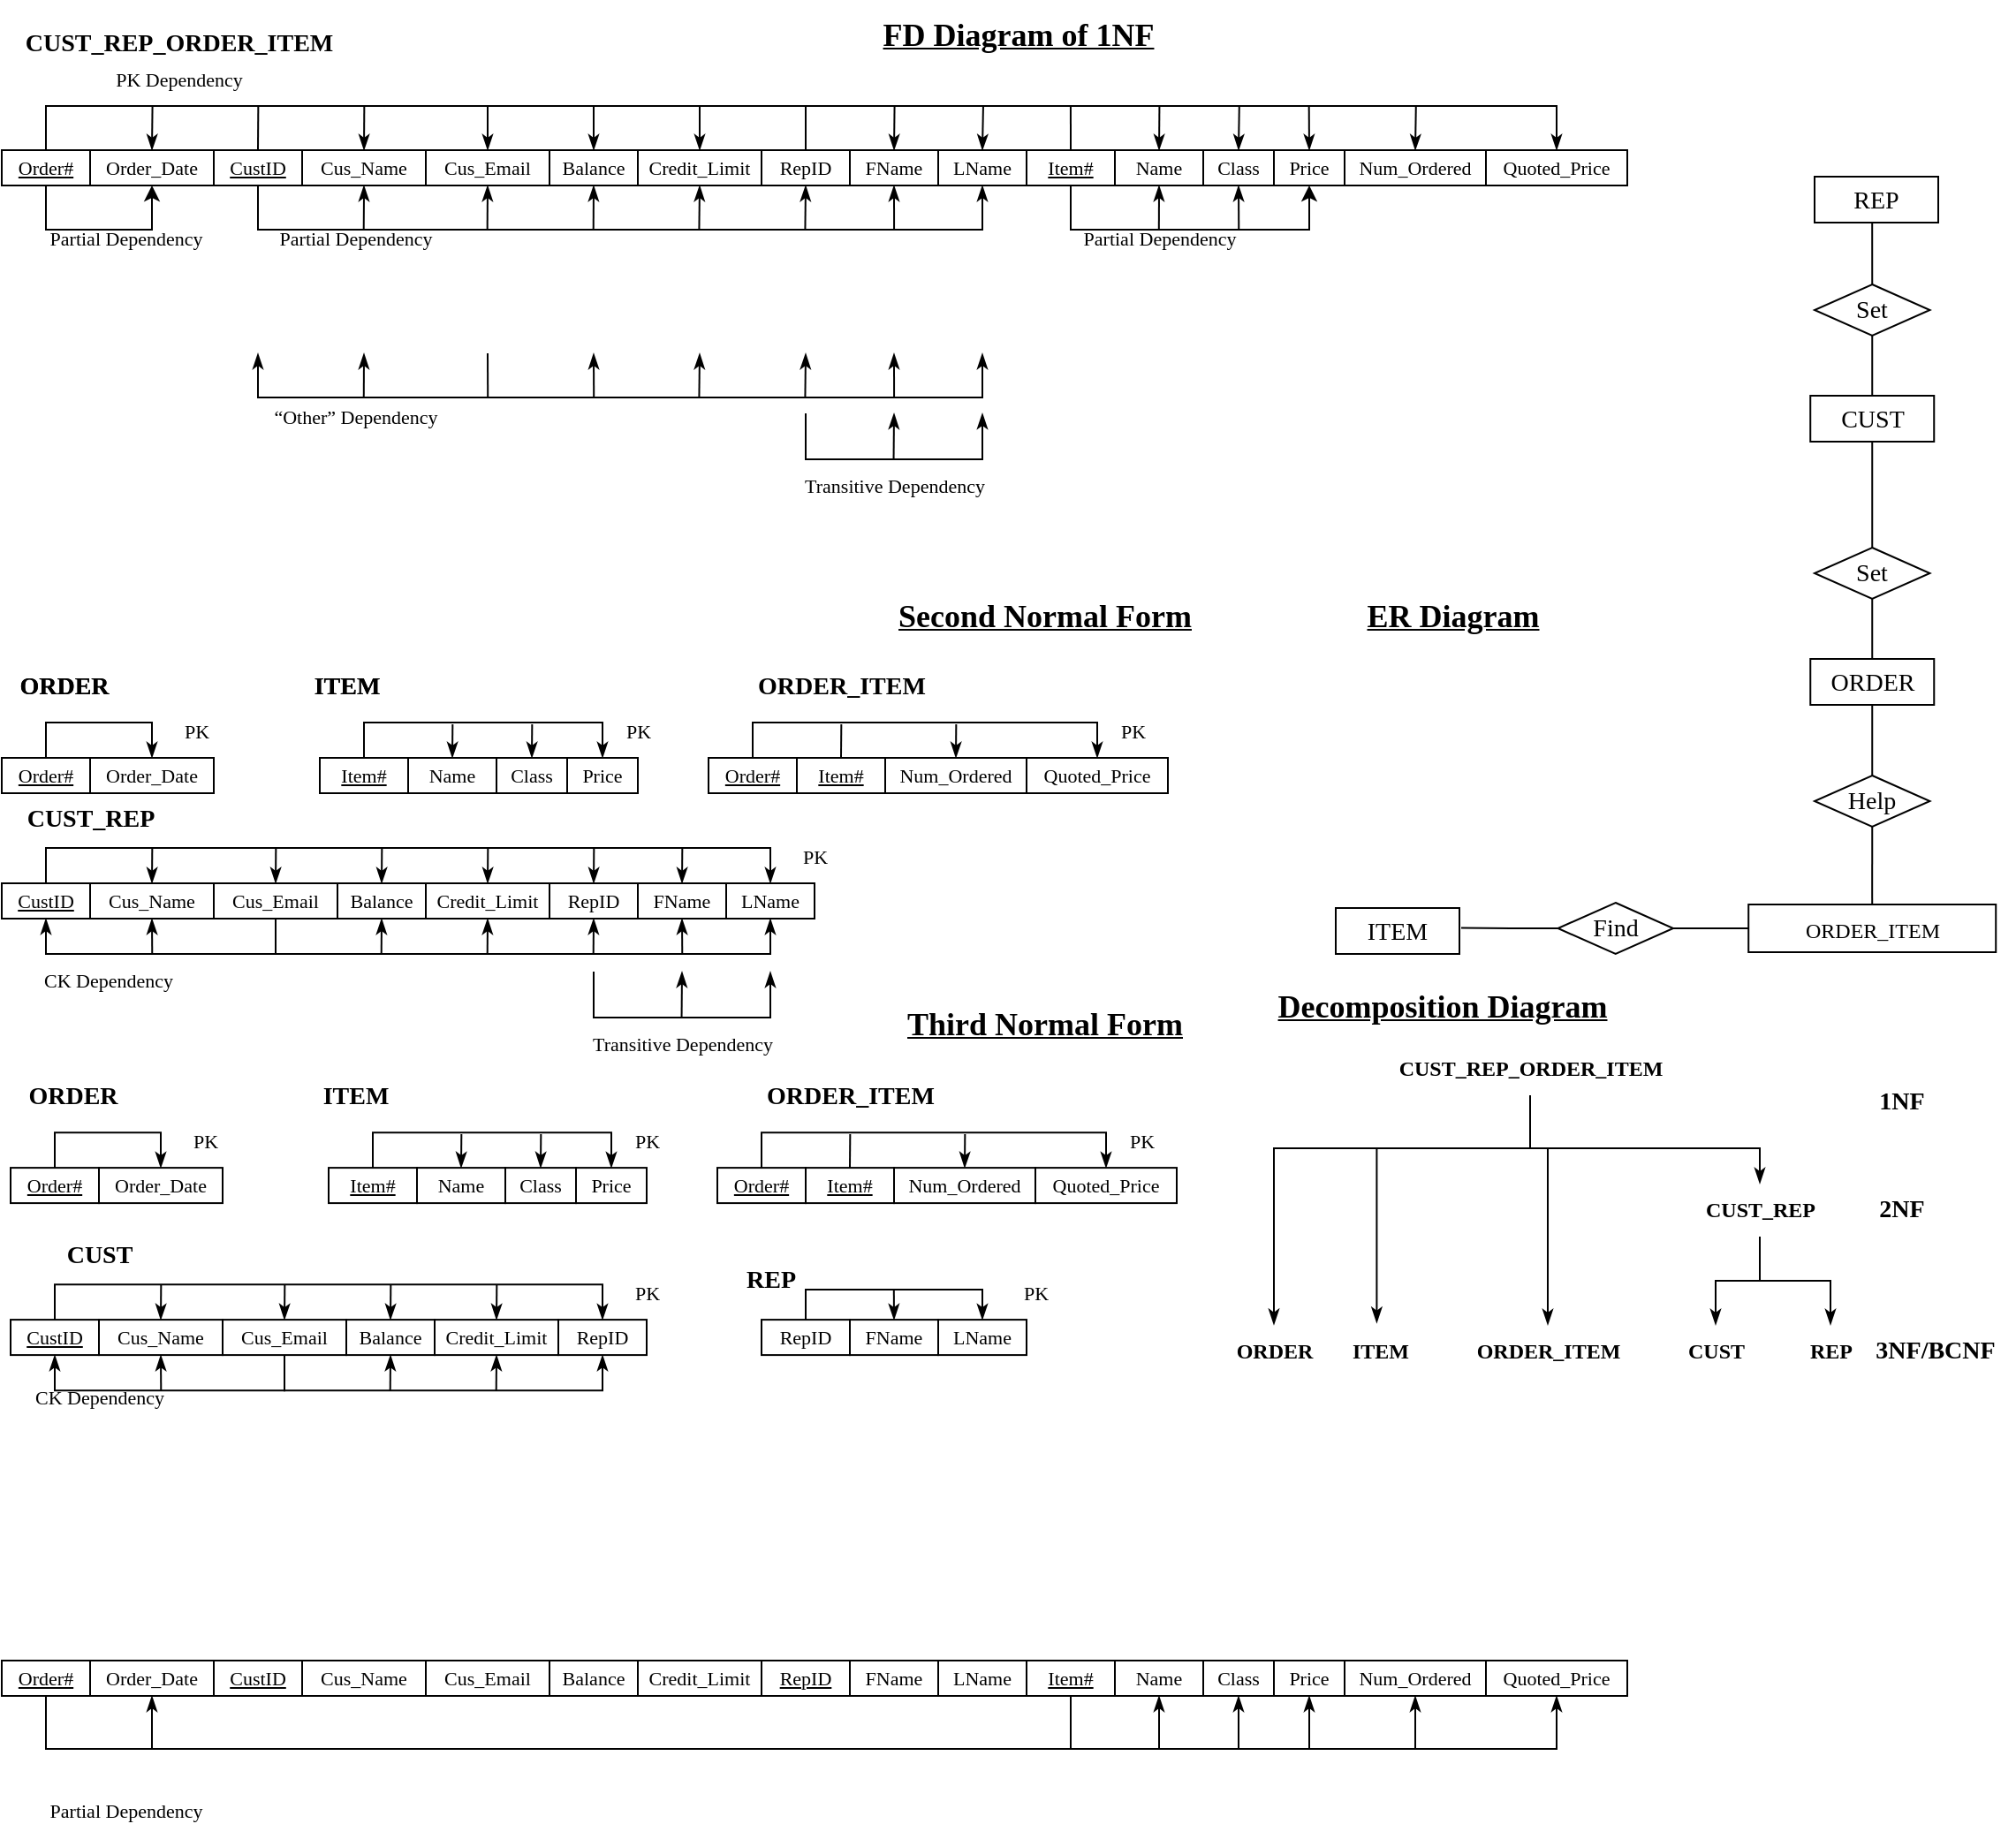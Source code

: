 <mxfile version="20.3.6" type="github">
  <diagram id="NO0MrUpebZ2SBpMLK5WK" name="Page-1">
    <mxGraphModel dx="1054" dy="658" grid="1" gridSize="10" guides="1" tooltips="1" connect="1" arrows="1" fold="1" page="1" pageScale="1" pageWidth="1169" pageHeight="827" math="0" shadow="0">
      <root>
        <mxCell id="0" />
        <mxCell id="1" parent="0" />
        <mxCell id="-zpiWiMWNnFgHcxVn4J2-24" style="edgeStyle=orthogonalEdgeStyle;rounded=0;orthogonalLoop=1;jettySize=auto;html=1;exitX=0.5;exitY=0;exitDx=0;exitDy=0;fontFamily=Times New Roman;fontSize=11;endArrow=classicThin;endFill=1;entryX=0.5;entryY=0;entryDx=0;entryDy=0;startArrow=none;startFill=0;" parent="1" source="-zpiWiMWNnFgHcxVn4J2-1" target="-zpiWiMWNnFgHcxVn4J2-18" edge="1">
          <mxGeometry relative="1" as="geometry">
            <mxPoint x="900" y="45" as="targetPoint" />
            <Array as="points">
              <mxPoint x="25" y="70" />
              <mxPoint x="880" y="70" />
            </Array>
          </mxGeometry>
        </mxCell>
        <mxCell id="3e-uo4Sejg_3FfOKzJGx-12" style="edgeStyle=orthogonalEdgeStyle;rounded=0;orthogonalLoop=1;jettySize=auto;html=1;exitX=0.5;exitY=1;exitDx=0;exitDy=0;entryX=0.5;entryY=1;entryDx=0;entryDy=0;" parent="1" source="-zpiWiMWNnFgHcxVn4J2-1" target="-zpiWiMWNnFgHcxVn4J2-3" edge="1">
          <mxGeometry relative="1" as="geometry">
            <Array as="points">
              <mxPoint x="25" y="140" />
              <mxPoint x="85" y="140" />
            </Array>
          </mxGeometry>
        </mxCell>
        <mxCell id="-zpiWiMWNnFgHcxVn4J2-1" value="&lt;font style=&quot;font-size: 11px;&quot; face=&quot;Times New Roman&quot;&gt;&lt;u&gt;Order#&lt;/u&gt;&lt;/font&gt;" style="rounded=0;whiteSpace=wrap;html=1;" parent="1" vertex="1">
          <mxGeometry y="95" width="50" height="20" as="geometry" />
        </mxCell>
        <mxCell id="-zpiWiMWNnFgHcxVn4J2-62" style="edgeStyle=orthogonalEdgeStyle;rounded=0;orthogonalLoop=1;jettySize=auto;html=1;exitX=0.5;exitY=0;exitDx=0;exitDy=0;fontFamily=Times New Roman;fontSize=11;endArrow=none;endFill=0;startArrow=classicThin;startFill=1;" parent="1" source="-zpiWiMWNnFgHcxVn4J2-3" edge="1">
          <mxGeometry relative="1" as="geometry">
            <mxPoint x="85.286" y="70" as="targetPoint" />
          </mxGeometry>
        </mxCell>
        <mxCell id="-zpiWiMWNnFgHcxVn4J2-3" value="&lt;font style=&quot;font-size: 11px;&quot; face=&quot;Times New Roman&quot;&gt;Order_Date&lt;/font&gt;" style="rounded=0;whiteSpace=wrap;html=1;" parent="1" vertex="1">
          <mxGeometry x="50" y="95" width="70" height="20" as="geometry" />
        </mxCell>
        <mxCell id="-zpiWiMWNnFgHcxVn4J2-63" style="edgeStyle=orthogonalEdgeStyle;rounded=0;orthogonalLoop=1;jettySize=auto;html=1;exitX=0.5;exitY=0;exitDx=0;exitDy=0;fontFamily=Times New Roman;fontSize=11;startArrow=none;startFill=0;endArrow=none;endFill=0;" parent="1" source="-zpiWiMWNnFgHcxVn4J2-4" edge="1">
          <mxGeometry relative="1" as="geometry">
            <mxPoint x="145.172" y="70" as="targetPoint" />
          </mxGeometry>
        </mxCell>
        <mxCell id="-zpiWiMWNnFgHcxVn4J2-319" style="edgeStyle=orthogonalEdgeStyle;rounded=0;orthogonalLoop=1;jettySize=auto;html=1;exitX=0.5;exitY=1;exitDx=0;exitDy=0;entryX=0.5;entryY=1;entryDx=0;entryDy=0;fontFamily=Times New Roman;fontSize=11;startArrow=none;startFill=0;endArrow=classicThin;endFill=1;" parent="1" source="-zpiWiMWNnFgHcxVn4J2-4" target="-zpiWiMWNnFgHcxVn4J2-11" edge="1">
          <mxGeometry relative="1" as="geometry">
            <Array as="points">
              <mxPoint x="145" y="140" />
              <mxPoint x="555" y="140" />
            </Array>
          </mxGeometry>
        </mxCell>
        <mxCell id="-zpiWiMWNnFgHcxVn4J2-4" value="&lt;font style=&quot;font-size: 11px;&quot; face=&quot;Times New Roman&quot;&gt;&lt;u&gt;CustID&lt;/u&gt;&lt;/font&gt;" style="rounded=0;whiteSpace=wrap;html=1;" parent="1" vertex="1">
          <mxGeometry x="120" y="95" width="50" height="20" as="geometry" />
        </mxCell>
        <mxCell id="-zpiWiMWNnFgHcxVn4J2-64" style="edgeStyle=orthogonalEdgeStyle;rounded=0;orthogonalLoop=1;jettySize=auto;html=1;exitX=0.5;exitY=0;exitDx=0;exitDy=0;fontFamily=Times New Roman;fontSize=11;startArrow=classicThin;startFill=1;endArrow=none;endFill=0;" parent="1" source="-zpiWiMWNnFgHcxVn4J2-5" edge="1">
          <mxGeometry relative="1" as="geometry">
            <mxPoint x="205.172" y="70" as="targetPoint" />
          </mxGeometry>
        </mxCell>
        <mxCell id="-zpiWiMWNnFgHcxVn4J2-81" style="edgeStyle=orthogonalEdgeStyle;rounded=0;orthogonalLoop=1;jettySize=auto;html=1;exitX=0.5;exitY=1;exitDx=0;exitDy=0;fontFamily=Times New Roman;fontSize=11;startArrow=classicThin;startFill=1;endArrow=none;endFill=0;" parent="1" source="-zpiWiMWNnFgHcxVn4J2-5" edge="1">
          <mxGeometry relative="1" as="geometry">
            <mxPoint x="204.857" y="140" as="targetPoint" />
            <Array as="points">
              <mxPoint x="205" y="120" />
              <mxPoint x="205" y="120" />
            </Array>
          </mxGeometry>
        </mxCell>
        <mxCell id="-zpiWiMWNnFgHcxVn4J2-5" value="&lt;font style=&quot;font-size: 11px;&quot; face=&quot;Times New Roman&quot;&gt;Cus_Name&lt;/font&gt;" style="rounded=0;whiteSpace=wrap;html=1;" parent="1" vertex="1">
          <mxGeometry x="170" y="95" width="70" height="20" as="geometry" />
        </mxCell>
        <mxCell id="-zpiWiMWNnFgHcxVn4J2-65" style="edgeStyle=orthogonalEdgeStyle;rounded=0;orthogonalLoop=1;jettySize=auto;html=1;exitX=0.5;exitY=0;exitDx=0;exitDy=0;fontFamily=Times New Roman;fontSize=11;startArrow=classicThin;startFill=1;endArrow=none;endFill=0;" parent="1" source="-zpiWiMWNnFgHcxVn4J2-6" edge="1">
          <mxGeometry relative="1" as="geometry">
            <mxPoint x="275" y="70" as="targetPoint" />
          </mxGeometry>
        </mxCell>
        <mxCell id="-zpiWiMWNnFgHcxVn4J2-83" style="edgeStyle=orthogonalEdgeStyle;rounded=0;orthogonalLoop=1;jettySize=auto;html=1;exitX=0.5;exitY=1;exitDx=0;exitDy=0;fontFamily=Times New Roman;fontSize=11;startArrow=classicThin;startFill=1;endArrow=none;endFill=0;" parent="1" source="-zpiWiMWNnFgHcxVn4J2-6" edge="1">
          <mxGeometry relative="1" as="geometry">
            <mxPoint x="274.828" y="140.0" as="targetPoint" />
          </mxGeometry>
        </mxCell>
        <mxCell id="-zpiWiMWNnFgHcxVn4J2-6" value="&lt;font style=&quot;font-size: 11px;&quot; face=&quot;Times New Roman&quot;&gt;Cus_Email&lt;/font&gt;" style="rounded=0;whiteSpace=wrap;html=1;" parent="1" vertex="1">
          <mxGeometry x="240" y="95" width="70" height="20" as="geometry" />
        </mxCell>
        <mxCell id="-zpiWiMWNnFgHcxVn4J2-66" style="edgeStyle=orthogonalEdgeStyle;rounded=0;orthogonalLoop=1;jettySize=auto;html=1;exitX=0.5;exitY=0;exitDx=0;exitDy=0;fontFamily=Times New Roman;fontSize=11;startArrow=classicThin;startFill=1;endArrow=none;endFill=0;" parent="1" source="-zpiWiMWNnFgHcxVn4J2-7" edge="1">
          <mxGeometry relative="1" as="geometry">
            <mxPoint x="335" y="70" as="targetPoint" />
          </mxGeometry>
        </mxCell>
        <mxCell id="-zpiWiMWNnFgHcxVn4J2-84" style="edgeStyle=orthogonalEdgeStyle;rounded=0;orthogonalLoop=1;jettySize=auto;html=1;exitX=0.5;exitY=1;exitDx=0;exitDy=0;fontFamily=Times New Roman;fontSize=11;startArrow=classicThin;startFill=1;endArrow=none;endFill=0;" parent="1" source="-zpiWiMWNnFgHcxVn4J2-7" edge="1">
          <mxGeometry relative="1" as="geometry">
            <mxPoint x="334.857" y="140" as="targetPoint" />
          </mxGeometry>
        </mxCell>
        <mxCell id="-zpiWiMWNnFgHcxVn4J2-7" value="&lt;font style=&quot;font-size: 11px;&quot; face=&quot;Times New Roman&quot;&gt;Balance&lt;/font&gt;&lt;span style=&quot;color: rgba(0, 0, 0, 0); font-family: monospace; font-size: 0px; text-align: start;&quot;&gt;%3CmxGraphModel%3E%3Croot%3E%3CmxCell%20id%3D%220%22%2F%3E%3CmxCell%20id%3D%221%22%20parent%3D%220%22%2F%3E%3CmxCell%20id%3D%222%22%20value%3D%22%26lt%3Bfont%20style%3D%26quot%3Bfont-size%3A%2011px%3B%26quot%3B%20face%3D%26quot%3BTimes%20New%20Roman%26quot%3B%26gt%3BOrder%23%26lt%3B%2Ffont%26gt%3B%22%20style%3D%22rounded%3D0%3BwhiteSpace%3Dwrap%3Bhtml%3D1%3B%22%20vertex%3D%221%22%20parent%3D%221%22%3E%3CmxGeometry%20x%3D%2270%22%20y%3D%22210%22%20width%3D%2250%22%20height%3D%2220%22%20as%3D%22geometry%22%2F%3E%3C%2FmxCell%3E%3C%2Froot%3E%3C%2FmxGraphModel%3E&lt;/span&gt;" style="rounded=0;whiteSpace=wrap;html=1;" parent="1" vertex="1">
          <mxGeometry x="310" y="95" width="50" height="20" as="geometry" />
        </mxCell>
        <mxCell id="-zpiWiMWNnFgHcxVn4J2-67" style="edgeStyle=orthogonalEdgeStyle;rounded=0;orthogonalLoop=1;jettySize=auto;html=1;exitX=0.5;exitY=0;exitDx=0;exitDy=0;fontFamily=Times New Roman;fontSize=11;startArrow=classicThin;startFill=1;endArrow=none;endFill=0;" parent="1" source="-zpiWiMWNnFgHcxVn4J2-8" edge="1">
          <mxGeometry relative="1" as="geometry">
            <mxPoint x="395" y="70" as="targetPoint" />
          </mxGeometry>
        </mxCell>
        <mxCell id="-zpiWiMWNnFgHcxVn4J2-320" style="edgeStyle=orthogonalEdgeStyle;rounded=0;orthogonalLoop=1;jettySize=auto;html=1;exitX=0.5;exitY=1;exitDx=0;exitDy=0;fontFamily=Times New Roman;fontSize=11;startArrow=classicThin;startFill=1;endArrow=none;endFill=0;" parent="1" source="-zpiWiMWNnFgHcxVn4J2-8" edge="1">
          <mxGeometry relative="1" as="geometry">
            <mxPoint x="394.71" y="140" as="targetPoint" />
          </mxGeometry>
        </mxCell>
        <mxCell id="-zpiWiMWNnFgHcxVn4J2-8" value="&lt;font style=&quot;font-size: 11px;&quot; face=&quot;Times New Roman&quot;&gt;Credit_Limit&lt;/font&gt;" style="rounded=0;whiteSpace=wrap;html=1;" parent="1" vertex="1">
          <mxGeometry x="360" y="95" width="70" height="20" as="geometry" />
        </mxCell>
        <mxCell id="-zpiWiMWNnFgHcxVn4J2-68" style="edgeStyle=orthogonalEdgeStyle;rounded=0;orthogonalLoop=1;jettySize=auto;html=1;exitX=0.5;exitY=0;exitDx=0;exitDy=0;fontFamily=Times New Roman;fontSize=11;startArrow=none;startFill=0;endArrow=none;endFill=0;" parent="1" source="-zpiWiMWNnFgHcxVn4J2-9" edge="1">
          <mxGeometry relative="1" as="geometry">
            <mxPoint x="455" y="70" as="targetPoint" />
          </mxGeometry>
        </mxCell>
        <mxCell id="-zpiWiMWNnFgHcxVn4J2-321" style="edgeStyle=orthogonalEdgeStyle;rounded=0;orthogonalLoop=1;jettySize=auto;html=1;exitX=0.5;exitY=1;exitDx=0;exitDy=0;fontFamily=Times New Roman;fontSize=11;startArrow=classicThin;startFill=1;endArrow=none;endFill=0;" parent="1" source="-zpiWiMWNnFgHcxVn4J2-9" edge="1">
          <mxGeometry relative="1" as="geometry">
            <mxPoint x="454.71" y="140" as="targetPoint" />
          </mxGeometry>
        </mxCell>
        <mxCell id="-zpiWiMWNnFgHcxVn4J2-9" value="&lt;font style=&quot;font-size: 11px;&quot; face=&quot;Times New Roman&quot;&gt;RepID&lt;/font&gt;" style="rounded=0;whiteSpace=wrap;html=1;" parent="1" vertex="1">
          <mxGeometry x="430" y="95" width="50" height="20" as="geometry" />
        </mxCell>
        <mxCell id="-zpiWiMWNnFgHcxVn4J2-69" style="edgeStyle=orthogonalEdgeStyle;rounded=0;orthogonalLoop=1;jettySize=auto;html=1;exitX=0.5;exitY=0;exitDx=0;exitDy=0;fontFamily=Times New Roman;fontSize=11;startArrow=classicThin;startFill=1;endArrow=none;endFill=0;" parent="1" source="-zpiWiMWNnFgHcxVn4J2-10" edge="1">
          <mxGeometry relative="1" as="geometry">
            <mxPoint x="505.286" y="70" as="targetPoint" />
          </mxGeometry>
        </mxCell>
        <mxCell id="-zpiWiMWNnFgHcxVn4J2-322" style="edgeStyle=orthogonalEdgeStyle;rounded=0;orthogonalLoop=1;jettySize=auto;html=1;exitX=0.5;exitY=1;exitDx=0;exitDy=0;fontFamily=Times New Roman;fontSize=11;startArrow=classicThin;startFill=1;endArrow=none;endFill=0;" parent="1" source="-zpiWiMWNnFgHcxVn4J2-10" edge="1">
          <mxGeometry relative="1" as="geometry">
            <mxPoint x="505.032" y="140" as="targetPoint" />
          </mxGeometry>
        </mxCell>
        <mxCell id="-zpiWiMWNnFgHcxVn4J2-10" value="&lt;font style=&quot;font-size: 11px;&quot; face=&quot;Times New Roman&quot;&gt;FName&lt;/font&gt;" style="rounded=0;whiteSpace=wrap;html=1;" parent="1" vertex="1">
          <mxGeometry x="480" y="95" width="50" height="20" as="geometry" />
        </mxCell>
        <mxCell id="-zpiWiMWNnFgHcxVn4J2-70" style="edgeStyle=orthogonalEdgeStyle;rounded=0;orthogonalLoop=1;jettySize=auto;html=1;exitX=0.5;exitY=0;exitDx=0;exitDy=0;fontFamily=Times New Roman;fontSize=11;startArrow=classicThin;startFill=1;endArrow=none;endFill=0;" parent="1" source="-zpiWiMWNnFgHcxVn4J2-11" edge="1">
          <mxGeometry relative="1" as="geometry">
            <mxPoint x="555.476" y="70" as="targetPoint" />
          </mxGeometry>
        </mxCell>
        <mxCell id="-zpiWiMWNnFgHcxVn4J2-11" value="&lt;font style=&quot;font-size: 11px;&quot; face=&quot;Times New Roman&quot;&gt;LName&lt;/font&gt;" style="rounded=0;whiteSpace=wrap;html=1;" parent="1" vertex="1">
          <mxGeometry x="530" y="95" width="50" height="20" as="geometry" />
        </mxCell>
        <mxCell id="-zpiWiMWNnFgHcxVn4J2-71" style="edgeStyle=orthogonalEdgeStyle;rounded=0;orthogonalLoop=1;jettySize=auto;html=1;exitX=0.5;exitY=0;exitDx=0;exitDy=0;fontFamily=Times New Roman;fontSize=11;startArrow=none;startFill=0;endArrow=none;endFill=0;" parent="1" source="-zpiWiMWNnFgHcxVn4J2-12" edge="1">
          <mxGeometry relative="1" as="geometry">
            <mxPoint x="604.977" y="70" as="targetPoint" />
          </mxGeometry>
        </mxCell>
        <mxCell id="3e-uo4Sejg_3FfOKzJGx-11" style="edgeStyle=orthogonalEdgeStyle;rounded=0;orthogonalLoop=1;jettySize=auto;html=1;exitX=0.5;exitY=1;exitDx=0;exitDy=0;entryX=0.5;entryY=1;entryDx=0;entryDy=0;" parent="1" source="-zpiWiMWNnFgHcxVn4J2-12" target="-zpiWiMWNnFgHcxVn4J2-16" edge="1">
          <mxGeometry relative="1" as="geometry">
            <Array as="points">
              <mxPoint x="605" y="140" />
              <mxPoint x="740" y="140" />
            </Array>
          </mxGeometry>
        </mxCell>
        <mxCell id="-zpiWiMWNnFgHcxVn4J2-12" value="&lt;font style=&quot;font-size: 11px;&quot; face=&quot;Times New Roman&quot;&gt;&lt;u&gt;Item#&lt;/u&gt;&lt;/font&gt;" style="rounded=0;whiteSpace=wrap;html=1;" parent="1" vertex="1">
          <mxGeometry x="580" y="95" width="50" height="20" as="geometry" />
        </mxCell>
        <mxCell id="-zpiWiMWNnFgHcxVn4J2-72" style="edgeStyle=orthogonalEdgeStyle;rounded=0;orthogonalLoop=1;jettySize=auto;html=1;exitX=0.5;exitY=0;exitDx=0;exitDy=0;fontFamily=Times New Roman;fontSize=11;startArrow=classicThin;startFill=1;endArrow=none;endFill=0;" parent="1" source="-zpiWiMWNnFgHcxVn4J2-13" edge="1">
          <mxGeometry relative="1" as="geometry">
            <mxPoint x="655.209" y="70" as="targetPoint" />
          </mxGeometry>
        </mxCell>
        <mxCell id="3e-uo4Sejg_3FfOKzJGx-17" style="edgeStyle=orthogonalEdgeStyle;rounded=0;orthogonalLoop=1;jettySize=auto;html=1;exitX=0.5;exitY=1;exitDx=0;exitDy=0;startArrow=classicThin;startFill=1;endArrow=none;endFill=0;" parent="1" source="-zpiWiMWNnFgHcxVn4J2-13" edge="1">
          <mxGeometry relative="1" as="geometry">
            <mxPoint x="654.905" y="140" as="targetPoint" />
          </mxGeometry>
        </mxCell>
        <mxCell id="-zpiWiMWNnFgHcxVn4J2-13" value="&lt;font style=&quot;font-size: 11px;&quot; face=&quot;Times New Roman&quot;&gt;Name&lt;/font&gt;" style="rounded=0;whiteSpace=wrap;html=1;" parent="1" vertex="1">
          <mxGeometry x="630" y="95" width="50" height="20" as="geometry" />
        </mxCell>
        <mxCell id="-zpiWiMWNnFgHcxVn4J2-73" style="edgeStyle=orthogonalEdgeStyle;rounded=0;orthogonalLoop=1;jettySize=auto;html=1;exitX=0.5;exitY=0;exitDx=0;exitDy=0;fontFamily=Times New Roman;fontSize=11;startArrow=classicThin;startFill=1;endArrow=none;endFill=0;" parent="1" source="-zpiWiMWNnFgHcxVn4J2-15" edge="1">
          <mxGeometry relative="1" as="geometry">
            <mxPoint x="700.4" y="70" as="targetPoint" />
          </mxGeometry>
        </mxCell>
        <mxCell id="3e-uo4Sejg_3FfOKzJGx-18" style="edgeStyle=orthogonalEdgeStyle;rounded=0;orthogonalLoop=1;jettySize=auto;html=1;exitX=0.5;exitY=1;exitDx=0;exitDy=0;startArrow=classicThin;startFill=1;endArrow=none;endFill=0;" parent="1" source="-zpiWiMWNnFgHcxVn4J2-15" edge="1">
          <mxGeometry relative="1" as="geometry">
            <mxPoint x="700.143" y="140" as="targetPoint" />
          </mxGeometry>
        </mxCell>
        <mxCell id="-zpiWiMWNnFgHcxVn4J2-15" value="&lt;font style=&quot;font-size: 11px;&quot; face=&quot;Times New Roman&quot;&gt;Class&lt;/font&gt;" style="rounded=0;whiteSpace=wrap;html=1;" parent="1" vertex="1">
          <mxGeometry x="680" y="95" width="40" height="20" as="geometry" />
        </mxCell>
        <mxCell id="-zpiWiMWNnFgHcxVn4J2-74" style="edgeStyle=orthogonalEdgeStyle;rounded=0;orthogonalLoop=1;jettySize=auto;html=1;exitX=0.5;exitY=0;exitDx=0;exitDy=0;fontFamily=Times New Roman;fontSize=11;startArrow=classicThin;startFill=1;endArrow=none;endFill=0;" parent="1" source="-zpiWiMWNnFgHcxVn4J2-16" edge="1">
          <mxGeometry relative="1" as="geometry">
            <mxPoint x="739.846" y="70" as="targetPoint" />
          </mxGeometry>
        </mxCell>
        <mxCell id="-zpiWiMWNnFgHcxVn4J2-16" value="&lt;font style=&quot;font-size: 11px;&quot; face=&quot;Times New Roman&quot;&gt;Price&lt;/font&gt;" style="rounded=0;whiteSpace=wrap;html=1;" parent="1" vertex="1">
          <mxGeometry x="720" y="95" width="40" height="20" as="geometry" />
        </mxCell>
        <mxCell id="-zpiWiMWNnFgHcxVn4J2-75" style="edgeStyle=orthogonalEdgeStyle;rounded=0;orthogonalLoop=1;jettySize=auto;html=1;exitX=0.5;exitY=0;exitDx=0;exitDy=0;fontFamily=Times New Roman;fontSize=11;startArrow=classicThin;startFill=1;endArrow=none;endFill=0;" parent="1" source="-zpiWiMWNnFgHcxVn4J2-17" edge="1">
          <mxGeometry relative="1" as="geometry">
            <mxPoint x="800.4" y="70" as="targetPoint" />
          </mxGeometry>
        </mxCell>
        <mxCell id="-zpiWiMWNnFgHcxVn4J2-17" value="&lt;font style=&quot;font-size: 11px;&quot; face=&quot;Times New Roman&quot;&gt;Num_Ordered&lt;/font&gt;" style="rounded=0;whiteSpace=wrap;html=1;" parent="1" vertex="1">
          <mxGeometry x="760" y="95" width="80" height="20" as="geometry" />
        </mxCell>
        <mxCell id="-zpiWiMWNnFgHcxVn4J2-18" value="&lt;font style=&quot;font-size: 11px;&quot; face=&quot;Times New Roman&quot;&gt;Quoted_Price&lt;/font&gt;" style="rounded=0;whiteSpace=wrap;html=1;" parent="1" vertex="1">
          <mxGeometry x="840" y="95" width="80" height="20" as="geometry" />
        </mxCell>
        <mxCell id="3e-uo4Sejg_3FfOKzJGx-19" style="edgeStyle=orthogonalEdgeStyle;rounded=0;orthogonalLoop=1;jettySize=auto;html=1;exitX=0.5;exitY=1;exitDx=0;exitDy=0;entryX=0.5;entryY=1;entryDx=0;entryDy=0;startArrow=none;startFill=0;endArrow=classicThin;endFill=1;" parent="1" source="-zpiWiMWNnFgHcxVn4J2-241" target="-zpiWiMWNnFgHcxVn4J2-276" edge="1">
          <mxGeometry relative="1" as="geometry">
            <Array as="points">
              <mxPoint x="25" y="1000" />
              <mxPoint x="880" y="1000" />
            </Array>
          </mxGeometry>
        </mxCell>
        <mxCell id="-zpiWiMWNnFgHcxVn4J2-241" value="&lt;font style=&quot;font-size: 11px;&quot; face=&quot;Times New Roman&quot;&gt;&lt;u&gt;Order#&lt;/u&gt;&lt;/font&gt;" style="rounded=0;whiteSpace=wrap;html=1;" parent="1" vertex="1">
          <mxGeometry y="950" width="50" height="20" as="geometry" />
        </mxCell>
        <mxCell id="3e-uo4Sejg_3FfOKzJGx-20" style="edgeStyle=orthogonalEdgeStyle;rounded=0;orthogonalLoop=1;jettySize=auto;html=1;exitX=0.5;exitY=1;exitDx=0;exitDy=0;startArrow=classicThin;startFill=1;endArrow=none;endFill=0;" parent="1" source="-zpiWiMWNnFgHcxVn4J2-244" edge="1">
          <mxGeometry relative="1" as="geometry">
            <mxPoint x="85" y="1000" as="targetPoint" />
          </mxGeometry>
        </mxCell>
        <mxCell id="-zpiWiMWNnFgHcxVn4J2-244" value="&lt;font style=&quot;font-size: 11px;&quot; face=&quot;Times New Roman&quot;&gt;Order_Date&lt;/font&gt;" style="rounded=0;whiteSpace=wrap;html=1;" parent="1" vertex="1">
          <mxGeometry x="50" y="950" width="70" height="20" as="geometry" />
        </mxCell>
        <mxCell id="-zpiWiMWNnFgHcxVn4J2-246" value="&lt;font style=&quot;font-size: 11px;&quot; face=&quot;Times New Roman&quot;&gt;&lt;u&gt;CustID&lt;/u&gt;&lt;/font&gt;" style="rounded=0;whiteSpace=wrap;html=1;" parent="1" vertex="1">
          <mxGeometry x="120" y="950" width="50" height="20" as="geometry" />
        </mxCell>
        <mxCell id="-zpiWiMWNnFgHcxVn4J2-248" value="&lt;font style=&quot;font-size: 11px;&quot; face=&quot;Times New Roman&quot;&gt;Cus_Name&lt;/font&gt;" style="rounded=0;whiteSpace=wrap;html=1;" parent="1" vertex="1">
          <mxGeometry x="170" y="950" width="70" height="20" as="geometry" />
        </mxCell>
        <mxCell id="-zpiWiMWNnFgHcxVn4J2-250" value="&lt;font style=&quot;font-size: 11px;&quot; face=&quot;Times New Roman&quot;&gt;Cus_Email&lt;/font&gt;" style="rounded=0;whiteSpace=wrap;html=1;" parent="1" vertex="1">
          <mxGeometry x="240" y="950" width="70" height="20" as="geometry" />
        </mxCell>
        <mxCell id="-zpiWiMWNnFgHcxVn4J2-252" value="&lt;font style=&quot;font-size: 11px;&quot; face=&quot;Times New Roman&quot;&gt;Balance&lt;/font&gt;&lt;span style=&quot;color: rgba(0, 0, 0, 0); font-family: monospace; font-size: 0px; text-align: start;&quot;&gt;%3CmxGraphModel%3E%3Croot%3E%3CmxCell%20id%3D%220%22%2F%3E%3CmxCell%20id%3D%221%22%20parent%3D%220%22%2F%3E%3CmxCell%20id%3D%222%22%20value%3D%22%26lt%3Bfont%20style%3D%26quot%3Bfont-size%3A%2011px%3B%26quot%3B%20face%3D%26quot%3BTimes%20New%20Roman%26quot%3B%26gt%3BOrder%23%26lt%3B%2Ffont%26gt%3B%22%20style%3D%22rounded%3D0%3BwhiteSpace%3Dwrap%3Bhtml%3D1%3B%22%20vertex%3D%221%22%20parent%3D%221%22%3E%3CmxGeometry%20x%3D%2270%22%20y%3D%22210%22%20width%3D%2250%22%20height%3D%2220%22%20as%3D%22geometry%22%2F%3E%3C%2FmxCell%3E%3C%2Froot%3E%3C%2FmxGraphModel%3E&lt;/span&gt;" style="rounded=0;whiteSpace=wrap;html=1;" parent="1" vertex="1">
          <mxGeometry x="310" y="950" width="50" height="20" as="geometry" />
        </mxCell>
        <mxCell id="-zpiWiMWNnFgHcxVn4J2-254" value="&lt;font style=&quot;font-size: 11px;&quot; face=&quot;Times New Roman&quot;&gt;Credit_Limit&lt;/font&gt;" style="rounded=0;whiteSpace=wrap;html=1;" parent="1" vertex="1">
          <mxGeometry x="360" y="950" width="70" height="20" as="geometry" />
        </mxCell>
        <mxCell id="-zpiWiMWNnFgHcxVn4J2-256" value="&lt;font style=&quot;font-size: 11px;&quot; face=&quot;Times New Roman&quot;&gt;&lt;u&gt;RepID&lt;/u&gt;&lt;/font&gt;" style="rounded=0;whiteSpace=wrap;html=1;" parent="1" vertex="1">
          <mxGeometry x="430" y="950" width="50" height="20" as="geometry" />
        </mxCell>
        <mxCell id="-zpiWiMWNnFgHcxVn4J2-258" value="&lt;font style=&quot;font-size: 11px;&quot; face=&quot;Times New Roman&quot;&gt;FName&lt;/font&gt;" style="rounded=0;whiteSpace=wrap;html=1;" parent="1" vertex="1">
          <mxGeometry x="480" y="950" width="50" height="20" as="geometry" />
        </mxCell>
        <mxCell id="-zpiWiMWNnFgHcxVn4J2-260" value="&lt;font style=&quot;font-size: 11px;&quot; face=&quot;Times New Roman&quot;&gt;LName&lt;/font&gt;" style="rounded=0;whiteSpace=wrap;html=1;" parent="1" vertex="1">
          <mxGeometry x="530" y="950" width="50" height="20" as="geometry" />
        </mxCell>
        <mxCell id="3e-uo4Sejg_3FfOKzJGx-25" style="edgeStyle=orthogonalEdgeStyle;rounded=0;orthogonalLoop=1;jettySize=auto;html=1;exitX=0.5;exitY=1;exitDx=0;exitDy=0;startArrow=none;startFill=0;endArrow=none;endFill=0;" parent="1" source="-zpiWiMWNnFgHcxVn4J2-263" edge="1">
          <mxGeometry relative="1" as="geometry">
            <mxPoint x="605" y="1000" as="targetPoint" />
          </mxGeometry>
        </mxCell>
        <mxCell id="-zpiWiMWNnFgHcxVn4J2-263" value="&lt;font style=&quot;font-size: 11px;&quot; face=&quot;Times New Roman&quot;&gt;&lt;u&gt;Item#&lt;/u&gt;&lt;/font&gt;" style="rounded=0;whiteSpace=wrap;html=1;" parent="1" vertex="1">
          <mxGeometry x="580" y="950" width="50" height="20" as="geometry" />
        </mxCell>
        <mxCell id="3e-uo4Sejg_3FfOKzJGx-21" style="edgeStyle=orthogonalEdgeStyle;rounded=0;orthogonalLoop=1;jettySize=auto;html=1;exitX=0.5;exitY=1;exitDx=0;exitDy=0;startArrow=classicThin;startFill=1;endArrow=none;endFill=0;" parent="1" source="-zpiWiMWNnFgHcxVn4J2-266" edge="1">
          <mxGeometry relative="1" as="geometry">
            <mxPoint x="655" y="1000" as="targetPoint" />
          </mxGeometry>
        </mxCell>
        <mxCell id="-zpiWiMWNnFgHcxVn4J2-266" value="&lt;font style=&quot;font-size: 11px;&quot; face=&quot;Times New Roman&quot;&gt;Name&lt;/font&gt;" style="rounded=0;whiteSpace=wrap;html=1;" parent="1" vertex="1">
          <mxGeometry x="630" y="950" width="50" height="20" as="geometry" />
        </mxCell>
        <mxCell id="3e-uo4Sejg_3FfOKzJGx-22" style="edgeStyle=orthogonalEdgeStyle;rounded=0;orthogonalLoop=1;jettySize=auto;html=1;exitX=0.5;exitY=1;exitDx=0;exitDy=0;startArrow=classicThin;startFill=1;endArrow=none;endFill=0;" parent="1" source="-zpiWiMWNnFgHcxVn4J2-269" edge="1">
          <mxGeometry relative="1" as="geometry">
            <mxPoint x="700" y="1000" as="targetPoint" />
          </mxGeometry>
        </mxCell>
        <mxCell id="-zpiWiMWNnFgHcxVn4J2-269" value="&lt;font style=&quot;font-size: 11px;&quot; face=&quot;Times New Roman&quot;&gt;Class&lt;/font&gt;" style="rounded=0;whiteSpace=wrap;html=1;" parent="1" vertex="1">
          <mxGeometry x="680" y="950" width="40" height="20" as="geometry" />
        </mxCell>
        <mxCell id="3e-uo4Sejg_3FfOKzJGx-23" style="edgeStyle=orthogonalEdgeStyle;rounded=0;orthogonalLoop=1;jettySize=auto;html=1;exitX=0.5;exitY=1;exitDx=0;exitDy=0;startArrow=classicThin;startFill=1;endArrow=none;endFill=0;" parent="1" source="-zpiWiMWNnFgHcxVn4J2-272" edge="1">
          <mxGeometry relative="1" as="geometry">
            <mxPoint x="740" y="1000" as="targetPoint" />
          </mxGeometry>
        </mxCell>
        <mxCell id="-zpiWiMWNnFgHcxVn4J2-272" value="&lt;font style=&quot;font-size: 11px;&quot; face=&quot;Times New Roman&quot;&gt;Price&lt;/font&gt;" style="rounded=0;whiteSpace=wrap;html=1;" parent="1" vertex="1">
          <mxGeometry x="720" y="950" width="40" height="20" as="geometry" />
        </mxCell>
        <mxCell id="3e-uo4Sejg_3FfOKzJGx-24" style="edgeStyle=orthogonalEdgeStyle;rounded=0;orthogonalLoop=1;jettySize=auto;html=1;exitX=0.5;exitY=1;exitDx=0;exitDy=0;startArrow=classicThin;startFill=1;endArrow=none;endFill=0;" parent="1" source="-zpiWiMWNnFgHcxVn4J2-275" edge="1">
          <mxGeometry relative="1" as="geometry">
            <mxPoint x="800" y="1000" as="targetPoint" />
          </mxGeometry>
        </mxCell>
        <mxCell id="-zpiWiMWNnFgHcxVn4J2-275" value="&lt;font style=&quot;font-size: 11px;&quot; face=&quot;Times New Roman&quot;&gt;Num_Ordered&lt;/font&gt;" style="rounded=0;whiteSpace=wrap;html=1;" parent="1" vertex="1">
          <mxGeometry x="760" y="950" width="80" height="20" as="geometry" />
        </mxCell>
        <mxCell id="-zpiWiMWNnFgHcxVn4J2-276" value="&lt;font style=&quot;font-size: 11px;&quot; face=&quot;Times New Roman&quot;&gt;Quoted_Price&lt;/font&gt;" style="rounded=0;whiteSpace=wrap;html=1;" parent="1" vertex="1">
          <mxGeometry x="840" y="950" width="80" height="20" as="geometry" />
        </mxCell>
        <mxCell id="-zpiWiMWNnFgHcxVn4J2-331" value="PK Dependency" style="text;html=1;resizable=0;autosize=1;align=center;verticalAlign=middle;points=[];fillColor=none;strokeColor=none;rounded=0;fontFamily=Times New Roman;fontSize=11;" parent="1" vertex="1">
          <mxGeometry x="50" y="40" width="100" height="30" as="geometry" />
        </mxCell>
        <mxCell id="-zpiWiMWNnFgHcxVn4J2-341" style="edgeStyle=orthogonalEdgeStyle;rounded=0;orthogonalLoop=1;jettySize=auto;html=1;exitX=0.5;exitY=1;exitDx=0;exitDy=0;entryX=0.5;entryY=1;entryDx=0;entryDy=0;fontFamily=Times New Roman;fontSize=11;startArrow=classicThin;startFill=1;endArrow=classicThin;endFill=1;" parent="1" edge="1">
          <mxGeometry relative="1" as="geometry">
            <mxPoint x="145" y="210" as="sourcePoint" />
            <mxPoint x="555" y="210" as="targetPoint" />
            <Array as="points">
              <mxPoint x="145" y="235" />
              <mxPoint x="555" y="235" />
            </Array>
          </mxGeometry>
        </mxCell>
        <mxCell id="-zpiWiMWNnFgHcxVn4J2-342" style="edgeStyle=orthogonalEdgeStyle;rounded=0;orthogonalLoop=1;jettySize=auto;html=1;exitX=0.5;exitY=1;exitDx=0;exitDy=0;fontFamily=Times New Roman;fontSize=11;startArrow=classicThin;startFill=1;endArrow=none;endFill=0;" parent="1" edge="1">
          <mxGeometry relative="1" as="geometry">
            <mxPoint x="204.889" y="235" as="targetPoint" />
            <mxPoint x="205" y="210" as="sourcePoint" />
          </mxGeometry>
        </mxCell>
        <mxCell id="-zpiWiMWNnFgHcxVn4J2-343" style="edgeStyle=orthogonalEdgeStyle;rounded=0;orthogonalLoop=1;jettySize=auto;html=1;exitX=0.5;exitY=1;exitDx=0;exitDy=0;fontFamily=Times New Roman;fontSize=11;startArrow=none;startFill=0;endArrow=none;endFill=0;" parent="1" edge="1">
          <mxGeometry relative="1" as="geometry">
            <mxPoint x="275.111" y="235" as="targetPoint" />
            <mxPoint x="275" y="210" as="sourcePoint" />
          </mxGeometry>
        </mxCell>
        <mxCell id="-zpiWiMWNnFgHcxVn4J2-344" style="edgeStyle=orthogonalEdgeStyle;rounded=0;orthogonalLoop=1;jettySize=auto;html=1;exitX=0.5;exitY=1;exitDx=0;exitDy=0;fontFamily=Times New Roman;fontSize=11;startArrow=classicThin;startFill=1;endArrow=none;endFill=0;" parent="1" edge="1">
          <mxGeometry relative="1" as="geometry">
            <mxPoint x="335.111" y="235" as="targetPoint" />
            <mxPoint x="335" y="210" as="sourcePoint" />
          </mxGeometry>
        </mxCell>
        <mxCell id="-zpiWiMWNnFgHcxVn4J2-345" style="edgeStyle=orthogonalEdgeStyle;rounded=0;orthogonalLoop=1;jettySize=auto;html=1;exitX=0.5;exitY=1;exitDx=0;exitDy=0;fontFamily=Times New Roman;fontSize=11;startArrow=classicThin;startFill=1;endArrow=none;endFill=0;" parent="1" edge="1">
          <mxGeometry relative="1" as="geometry">
            <mxPoint x="394.71" y="235" as="targetPoint" />
            <mxPoint x="395" y="210" as="sourcePoint" />
          </mxGeometry>
        </mxCell>
        <mxCell id="-zpiWiMWNnFgHcxVn4J2-346" style="edgeStyle=orthogonalEdgeStyle;rounded=0;orthogonalLoop=1;jettySize=auto;html=1;exitX=0.5;exitY=1;exitDx=0;exitDy=0;fontFamily=Times New Roman;fontSize=11;startArrow=classicThin;startFill=1;endArrow=none;endFill=0;" parent="1" edge="1">
          <mxGeometry relative="1" as="geometry">
            <mxPoint x="454.71" y="235" as="targetPoint" />
            <mxPoint x="455" y="210" as="sourcePoint" />
          </mxGeometry>
        </mxCell>
        <mxCell id="-zpiWiMWNnFgHcxVn4J2-347" style="edgeStyle=orthogonalEdgeStyle;rounded=0;orthogonalLoop=1;jettySize=auto;html=1;exitX=0.5;exitY=1;exitDx=0;exitDy=0;fontFamily=Times New Roman;fontSize=11;startArrow=classicThin;startFill=1;endArrow=none;endFill=0;" parent="1" edge="1">
          <mxGeometry relative="1" as="geometry">
            <mxPoint x="505.032" y="235" as="targetPoint" />
            <mxPoint x="505" y="210" as="sourcePoint" />
          </mxGeometry>
        </mxCell>
        <mxCell id="-zpiWiMWNnFgHcxVn4J2-348" value="“Other” Dependency" style="text;html=1;resizable=0;autosize=1;align=center;verticalAlign=middle;points=[];fillColor=none;strokeColor=none;rounded=0;fontFamily=Times New Roman;fontSize=11;" parent="1" vertex="1">
          <mxGeometry x="140" y="231" width="120" height="30" as="geometry" />
        </mxCell>
        <mxCell id="-zpiWiMWNnFgHcxVn4J2-351" style="edgeStyle=orthogonalEdgeStyle;rounded=0;orthogonalLoop=1;jettySize=auto;html=1;exitX=0.5;exitY=1;exitDx=0;exitDy=0;entryX=0.5;entryY=1;entryDx=0;entryDy=0;fontFamily=Times New Roman;fontSize=11;startArrow=none;startFill=0;endArrow=classicThin;endFill=1;" parent="1" edge="1">
          <mxGeometry relative="1" as="geometry">
            <mxPoint x="455" y="243.95" as="sourcePoint" />
            <mxPoint x="555" y="243.95" as="targetPoint" />
            <Array as="points">
              <mxPoint x="455" y="269.95" />
              <mxPoint x="555" y="269.95" />
            </Array>
          </mxGeometry>
        </mxCell>
        <mxCell id="-zpiWiMWNnFgHcxVn4J2-352" style="edgeStyle=orthogonalEdgeStyle;rounded=0;orthogonalLoop=1;jettySize=auto;html=1;exitX=0.5;exitY=1;exitDx=0;exitDy=0;fontFamily=Times New Roman;fontSize=11;startArrow=classicThin;startFill=1;endArrow=none;endFill=0;" parent="1" edge="1">
          <mxGeometry relative="1" as="geometry">
            <mxPoint x="504.778" y="269.95" as="targetPoint" />
            <mxPoint x="505" y="243.95" as="sourcePoint" />
          </mxGeometry>
        </mxCell>
        <mxCell id="-zpiWiMWNnFgHcxVn4J2-353" value="Transitive Dependency" style="text;html=1;resizable=0;autosize=1;align=center;verticalAlign=middle;points=[];fillColor=none;strokeColor=none;rounded=0;fontFamily=Times New Roman;fontSize=11;" parent="1" vertex="1">
          <mxGeometry x="440" y="270" width="130" height="30" as="geometry" />
        </mxCell>
        <mxCell id="-zpiWiMWNnFgHcxVn4J2-401" value="&lt;b&gt;&lt;font style=&quot;font-size: 14px;&quot;&gt;CUST_REP_ORDER_ITEM&lt;/font&gt;&lt;/b&gt;" style="text;html=1;resizable=0;autosize=1;align=center;verticalAlign=middle;points=[];fillColor=none;strokeColor=none;rounded=0;fontFamily=Times New Roman;fontSize=11;" parent="1" vertex="1">
          <mxGeometry y="20" width="200" height="30" as="geometry" />
        </mxCell>
        <mxCell id="-zpiWiMWNnFgHcxVn4J2-403" value="&lt;b style=&quot;&quot;&gt;&lt;font style=&quot;font-size: 18px;&quot;&gt;&lt;u&gt;FD Diagram of 1NF&lt;/u&gt;&lt;/font&gt;&lt;/b&gt;" style="text;html=1;resizable=0;autosize=1;align=center;verticalAlign=middle;points=[];fillColor=none;strokeColor=none;rounded=0;fontFamily=Times New Roman;fontSize=11;" parent="1" vertex="1">
          <mxGeometry x="485" y="10" width="180" height="40" as="geometry" />
        </mxCell>
        <mxCell id="-zpiWiMWNnFgHcxVn4J2-404" value="&lt;span style=&quot;font-size: 18px;&quot;&gt;&lt;b&gt;&lt;u&gt;Second Normal Form&lt;/u&gt;&lt;/b&gt;&lt;/span&gt;" style="text;html=1;resizable=0;autosize=1;align=center;verticalAlign=middle;points=[];fillColor=none;strokeColor=none;rounded=0;fontFamily=Times New Roman;fontSize=11;" parent="1" vertex="1">
          <mxGeometry x="495" y="339" width="190" height="40" as="geometry" />
        </mxCell>
        <mxCell id="-zpiWiMWNnFgHcxVn4J2-405" value="&lt;span style=&quot;font-size: 18px;&quot;&gt;&lt;b&gt;&lt;u&gt;Third Normal Form&lt;/u&gt;&lt;/b&gt;&lt;/span&gt;" style="text;html=1;resizable=0;autosize=1;align=center;verticalAlign=middle;points=[];fillColor=none;strokeColor=none;rounded=0;fontFamily=Times New Roman;fontSize=11;" parent="1" vertex="1">
          <mxGeometry x="500" y="570" width="180" height="40" as="geometry" />
        </mxCell>
        <mxCell id="3e-uo4Sejg_3FfOKzJGx-1" value="Partial Dependency" style="text;html=1;resizable=0;autosize=1;align=center;verticalAlign=middle;points=[];fillColor=none;strokeColor=none;rounded=0;fontFamily=Times New Roman;fontSize=11;" parent="1" vertex="1">
          <mxGeometry x="140" y="130" width="120" height="30" as="geometry" />
        </mxCell>
        <mxCell id="3e-uo4Sejg_3FfOKzJGx-10" value="Partial Dependency" style="text;html=1;resizable=0;autosize=1;align=center;verticalAlign=middle;points=[];fillColor=none;strokeColor=none;rounded=0;fontFamily=Times New Roman;fontSize=11;" parent="1" vertex="1">
          <mxGeometry x="10" y="1020" width="120" height="30" as="geometry" />
        </mxCell>
        <mxCell id="3e-uo4Sejg_3FfOKzJGx-13" value="Partial Dependency" style="text;html=1;resizable=0;autosize=1;align=center;verticalAlign=middle;points=[];fillColor=none;strokeColor=none;rounded=0;fontFamily=Times New Roman;fontSize=11;" parent="1" vertex="1">
          <mxGeometry x="10" y="130" width="120" height="30" as="geometry" />
        </mxCell>
        <mxCell id="3e-uo4Sejg_3FfOKzJGx-14" value="Partial Dependency" style="text;html=1;resizable=0;autosize=1;align=center;verticalAlign=middle;points=[];fillColor=none;strokeColor=none;rounded=0;fontFamily=Times New Roman;fontSize=11;" parent="1" vertex="1">
          <mxGeometry x="595" y="130" width="120" height="30" as="geometry" />
        </mxCell>
        <mxCell id="3e-uo4Sejg_3FfOKzJGx-100" style="edgeStyle=orthogonalEdgeStyle;rounded=0;orthogonalLoop=1;jettySize=auto;html=1;exitX=0.5;exitY=0;exitDx=0;exitDy=0;entryX=0.5;entryY=0;entryDx=0;entryDy=0;startArrow=none;startFill=0;endArrow=classicThin;endFill=1;" parent="1" source="3e-uo4Sejg_3FfOKzJGx-36" target="3e-uo4Sejg_3FfOKzJGx-38" edge="1">
          <mxGeometry relative="1" as="geometry" />
        </mxCell>
        <mxCell id="3e-uo4Sejg_3FfOKzJGx-36" value="&lt;font style=&quot;font-size: 11px;&quot; face=&quot;Times New Roman&quot;&gt;&lt;u&gt;Order#&lt;/u&gt;&lt;/font&gt;" style="rounded=0;whiteSpace=wrap;html=1;" parent="1" vertex="1">
          <mxGeometry y="439" width="50" height="20" as="geometry" />
        </mxCell>
        <mxCell id="3e-uo4Sejg_3FfOKzJGx-38" value="&lt;font style=&quot;font-size: 11px;&quot; face=&quot;Times New Roman&quot;&gt;Order_Date&lt;/font&gt;" style="rounded=0;whiteSpace=wrap;html=1;" parent="1" vertex="1">
          <mxGeometry x="50" y="439" width="70" height="20" as="geometry" />
        </mxCell>
        <mxCell id="3e-uo4Sejg_3FfOKzJGx-106" style="edgeStyle=orthogonalEdgeStyle;rounded=0;orthogonalLoop=1;jettySize=auto;html=1;exitX=0.5;exitY=0;exitDx=0;exitDy=0;startArrow=classicThin;startFill=1;endArrow=none;endFill=0;" parent="1" source="3e-uo4Sejg_3FfOKzJGx-74" edge="1">
          <mxGeometry relative="1" as="geometry">
            <mxPoint x="540.167" y="420" as="targetPoint" />
          </mxGeometry>
        </mxCell>
        <mxCell id="3e-uo4Sejg_3FfOKzJGx-74" value="&lt;font style=&quot;font-size: 11px;&quot; face=&quot;Times New Roman&quot;&gt;Num_Ordered&lt;/font&gt;" style="rounded=0;whiteSpace=wrap;html=1;" parent="1" vertex="1">
          <mxGeometry x="500" y="439" width="80" height="20" as="geometry" />
        </mxCell>
        <mxCell id="3e-uo4Sejg_3FfOKzJGx-75" value="&lt;font style=&quot;font-size: 11px;&quot; face=&quot;Times New Roman&quot;&gt;Quoted_Price&lt;/font&gt;" style="rounded=0;whiteSpace=wrap;html=1;" parent="1" vertex="1">
          <mxGeometry x="580" y="439" width="80" height="20" as="geometry" />
        </mxCell>
        <mxCell id="3e-uo4Sejg_3FfOKzJGx-107" style="edgeStyle=orthogonalEdgeStyle;rounded=0;orthogonalLoop=1;jettySize=auto;html=1;exitX=0.5;exitY=0;exitDx=0;exitDy=0;entryX=0.5;entryY=0;entryDx=0;entryDy=0;startArrow=none;startFill=0;endArrow=classicThin;endFill=1;" parent="1" source="3e-uo4Sejg_3FfOKzJGx-77" target="3e-uo4Sejg_3FfOKzJGx-90" edge="1">
          <mxGeometry relative="1" as="geometry" />
        </mxCell>
        <mxCell id="3e-uo4Sejg_3FfOKzJGx-77" value="&lt;font style=&quot;font-size: 11px;&quot; face=&quot;Times New Roman&quot;&gt;&lt;u&gt;CustID&lt;/u&gt;&lt;/font&gt;" style="rounded=0;whiteSpace=wrap;html=1;" parent="1" vertex="1">
          <mxGeometry y="510" width="50" height="20" as="geometry" />
        </mxCell>
        <mxCell id="3e-uo4Sejg_3FfOKzJGx-108" style="edgeStyle=orthogonalEdgeStyle;rounded=0;orthogonalLoop=1;jettySize=auto;html=1;exitX=0.5;exitY=0;exitDx=0;exitDy=0;startArrow=classicThin;startFill=1;endArrow=none;endFill=0;" parent="1" source="3e-uo4Sejg_3FfOKzJGx-79" edge="1">
          <mxGeometry relative="1" as="geometry">
            <mxPoint x="85.167" y="490" as="targetPoint" />
          </mxGeometry>
        </mxCell>
        <mxCell id="3e-uo4Sejg_3FfOKzJGx-118" style="edgeStyle=orthogonalEdgeStyle;rounded=0;orthogonalLoop=1;jettySize=auto;html=1;exitX=0.5;exitY=1;exitDx=0;exitDy=0;startArrow=classicThin;startFill=1;endArrow=none;endFill=0;" parent="1" source="3e-uo4Sejg_3FfOKzJGx-79" edge="1">
          <mxGeometry relative="1" as="geometry">
            <mxPoint x="85.143" y="550" as="targetPoint" />
          </mxGeometry>
        </mxCell>
        <mxCell id="3e-uo4Sejg_3FfOKzJGx-79" value="&lt;font style=&quot;font-size: 11px;&quot; face=&quot;Times New Roman&quot;&gt;Cus_Name&lt;/font&gt;" style="rounded=0;whiteSpace=wrap;html=1;" parent="1" vertex="1">
          <mxGeometry x="50" y="510" width="70" height="20" as="geometry" />
        </mxCell>
        <mxCell id="3e-uo4Sejg_3FfOKzJGx-109" style="edgeStyle=orthogonalEdgeStyle;rounded=0;orthogonalLoop=1;jettySize=auto;html=1;exitX=0.5;exitY=0;exitDx=0;exitDy=0;startArrow=classicThin;startFill=1;endArrow=none;endFill=0;" parent="1" source="3e-uo4Sejg_3FfOKzJGx-81" edge="1">
          <mxGeometry relative="1" as="geometry">
            <mxPoint x="155.167" y="490" as="targetPoint" />
          </mxGeometry>
        </mxCell>
        <mxCell id="3e-uo4Sejg_3FfOKzJGx-115" style="edgeStyle=orthogonalEdgeStyle;rounded=0;orthogonalLoop=1;jettySize=auto;html=1;exitX=0.5;exitY=1;exitDx=0;exitDy=0;entryX=0.5;entryY=1;entryDx=0;entryDy=0;startArrow=none;startFill=0;endArrow=classicThin;endFill=1;" parent="1" source="3e-uo4Sejg_3FfOKzJGx-81" target="3e-uo4Sejg_3FfOKzJGx-90" edge="1">
          <mxGeometry relative="1" as="geometry" />
        </mxCell>
        <mxCell id="3e-uo4Sejg_3FfOKzJGx-117" style="edgeStyle=orthogonalEdgeStyle;rounded=0;orthogonalLoop=1;jettySize=auto;html=1;exitX=0.5;exitY=1;exitDx=0;exitDy=0;entryX=0.5;entryY=1;entryDx=0;entryDy=0;startArrow=none;startFill=0;endArrow=classicThin;endFill=1;" parent="1" source="3e-uo4Sejg_3FfOKzJGx-81" target="3e-uo4Sejg_3FfOKzJGx-77" edge="1">
          <mxGeometry relative="1" as="geometry" />
        </mxCell>
        <mxCell id="3e-uo4Sejg_3FfOKzJGx-81" value="&lt;font style=&quot;font-size: 11px;&quot; face=&quot;Times New Roman&quot;&gt;Cus_Email&lt;/font&gt;" style="rounded=0;whiteSpace=wrap;html=1;" parent="1" vertex="1">
          <mxGeometry x="120" y="510" width="70" height="20" as="geometry" />
        </mxCell>
        <mxCell id="3e-uo4Sejg_3FfOKzJGx-110" style="edgeStyle=orthogonalEdgeStyle;rounded=0;orthogonalLoop=1;jettySize=auto;html=1;exitX=0.5;exitY=0;exitDx=0;exitDy=0;startArrow=classicThin;startFill=1;endArrow=none;endFill=0;" parent="1" source="3e-uo4Sejg_3FfOKzJGx-83" edge="1">
          <mxGeometry relative="1" as="geometry">
            <mxPoint x="215.167" y="490" as="targetPoint" />
          </mxGeometry>
        </mxCell>
        <mxCell id="3e-uo4Sejg_3FfOKzJGx-119" style="edgeStyle=orthogonalEdgeStyle;rounded=0;orthogonalLoop=1;jettySize=auto;html=1;exitX=0.5;exitY=1;exitDx=0;exitDy=0;startArrow=classicThin;startFill=1;endArrow=none;endFill=0;" parent="1" source="3e-uo4Sejg_3FfOKzJGx-83" edge="1">
          <mxGeometry relative="1" as="geometry">
            <mxPoint x="214.857" y="550" as="targetPoint" />
          </mxGeometry>
        </mxCell>
        <mxCell id="3e-uo4Sejg_3FfOKzJGx-83" value="&lt;font style=&quot;font-size: 11px;&quot; face=&quot;Times New Roman&quot;&gt;Balance&lt;/font&gt;&lt;span style=&quot;color: rgba(0, 0, 0, 0); font-family: monospace; font-size: 0px; text-align: start;&quot;&gt;%3CmxGraphModel%3E%3Croot%3E%3CmxCell%20id%3D%220%22%2F%3E%3CmxCell%20id%3D%221%22%20parent%3D%220%22%2F%3E%3CmxCell%20id%3D%222%22%20value%3D%22%26lt%3Bfont%20style%3D%26quot%3Bfont-size%3A%2011px%3B%26quot%3B%20face%3D%26quot%3BTimes%20New%20Roman%26quot%3B%26gt%3BOrder%23%26lt%3B%2Ffont%26gt%3B%22%20style%3D%22rounded%3D0%3BwhiteSpace%3Dwrap%3Bhtml%3D1%3B%22%20vertex%3D%221%22%20parent%3D%221%22%3E%3CmxGeometry%20x%3D%2270%22%20y%3D%22210%22%20width%3D%2250%22%20height%3D%2220%22%20as%3D%22geometry%22%2F%3E%3C%2FmxCell%3E%3C%2Froot%3E%3C%2FmxGraphModel%3E&lt;/span&gt;" style="rounded=0;whiteSpace=wrap;html=1;" parent="1" vertex="1">
          <mxGeometry x="190" y="510" width="50" height="20" as="geometry" />
        </mxCell>
        <mxCell id="3e-uo4Sejg_3FfOKzJGx-111" style="edgeStyle=orthogonalEdgeStyle;rounded=0;orthogonalLoop=1;jettySize=auto;html=1;exitX=0.5;exitY=0;exitDx=0;exitDy=0;startArrow=classicThin;startFill=1;endArrow=none;endFill=0;" parent="1" source="3e-uo4Sejg_3FfOKzJGx-85" edge="1">
          <mxGeometry relative="1" as="geometry">
            <mxPoint x="275.167" y="490" as="targetPoint" />
          </mxGeometry>
        </mxCell>
        <mxCell id="3e-uo4Sejg_3FfOKzJGx-121" style="edgeStyle=orthogonalEdgeStyle;rounded=0;orthogonalLoop=1;jettySize=auto;html=1;exitX=0.5;exitY=1;exitDx=0;exitDy=0;startArrow=classicThin;startFill=1;endArrow=none;endFill=0;" parent="1" source="3e-uo4Sejg_3FfOKzJGx-85" edge="1">
          <mxGeometry relative="1" as="geometry">
            <mxPoint x="274.857" y="550" as="targetPoint" />
          </mxGeometry>
        </mxCell>
        <mxCell id="3e-uo4Sejg_3FfOKzJGx-85" value="&lt;font style=&quot;font-size: 11px;&quot; face=&quot;Times New Roman&quot;&gt;Credit_Limit&lt;/font&gt;" style="rounded=0;whiteSpace=wrap;html=1;" parent="1" vertex="1">
          <mxGeometry x="240" y="510" width="70" height="20" as="geometry" />
        </mxCell>
        <mxCell id="3e-uo4Sejg_3FfOKzJGx-112" style="edgeStyle=orthogonalEdgeStyle;rounded=0;orthogonalLoop=1;jettySize=auto;html=1;exitX=0.5;exitY=0;exitDx=0;exitDy=0;startArrow=classicThin;startFill=1;endArrow=none;endFill=0;" parent="1" source="3e-uo4Sejg_3FfOKzJGx-87" edge="1">
          <mxGeometry relative="1" as="geometry">
            <mxPoint x="335.167" y="490" as="targetPoint" />
          </mxGeometry>
        </mxCell>
        <mxCell id="3e-uo4Sejg_3FfOKzJGx-122" style="edgeStyle=orthogonalEdgeStyle;rounded=0;orthogonalLoop=1;jettySize=auto;html=1;exitX=0.5;exitY=1;exitDx=0;exitDy=0;startArrow=classicThin;startFill=1;endArrow=none;endFill=0;" parent="1" source="3e-uo4Sejg_3FfOKzJGx-87" edge="1">
          <mxGeometry relative="1" as="geometry">
            <mxPoint x="334.857" y="550" as="targetPoint" />
          </mxGeometry>
        </mxCell>
        <mxCell id="3e-uo4Sejg_3FfOKzJGx-87" value="&lt;font style=&quot;font-size: 11px;&quot; face=&quot;Times New Roman&quot;&gt;RepID&lt;/font&gt;" style="rounded=0;whiteSpace=wrap;html=1;" parent="1" vertex="1">
          <mxGeometry x="310" y="510" width="50" height="20" as="geometry" />
        </mxCell>
        <mxCell id="3e-uo4Sejg_3FfOKzJGx-113" style="edgeStyle=orthogonalEdgeStyle;rounded=0;orthogonalLoop=1;jettySize=auto;html=1;exitX=0.5;exitY=0;exitDx=0;exitDy=0;startArrow=classicThin;startFill=1;endArrow=none;endFill=0;" parent="1" source="3e-uo4Sejg_3FfOKzJGx-89" edge="1">
          <mxGeometry relative="1" as="geometry">
            <mxPoint x="385.167" y="490" as="targetPoint" />
          </mxGeometry>
        </mxCell>
        <mxCell id="3e-uo4Sejg_3FfOKzJGx-123" style="edgeStyle=orthogonalEdgeStyle;rounded=0;orthogonalLoop=1;jettySize=auto;html=1;exitX=0.5;exitY=1;exitDx=0;exitDy=0;startArrow=classicThin;startFill=1;endArrow=none;endFill=0;" parent="1" source="3e-uo4Sejg_3FfOKzJGx-89" edge="1">
          <mxGeometry relative="1" as="geometry">
            <mxPoint x="385.143" y="550" as="targetPoint" />
          </mxGeometry>
        </mxCell>
        <mxCell id="3e-uo4Sejg_3FfOKzJGx-89" value="&lt;font style=&quot;font-size: 11px;&quot; face=&quot;Times New Roman&quot;&gt;FName&lt;/font&gt;" style="rounded=0;whiteSpace=wrap;html=1;" parent="1" vertex="1">
          <mxGeometry x="360" y="510" width="50" height="20" as="geometry" />
        </mxCell>
        <mxCell id="3e-uo4Sejg_3FfOKzJGx-90" value="&lt;font style=&quot;font-size: 11px;&quot; face=&quot;Times New Roman&quot;&gt;LName&lt;/font&gt;" style="rounded=0;whiteSpace=wrap;html=1;" parent="1" vertex="1">
          <mxGeometry x="410" y="510" width="50" height="20" as="geometry" />
        </mxCell>
        <mxCell id="3e-uo4Sejg_3FfOKzJGx-101" style="edgeStyle=orthogonalEdgeStyle;rounded=0;orthogonalLoop=1;jettySize=auto;html=1;exitX=0.5;exitY=0;exitDx=0;exitDy=0;entryX=0.5;entryY=0;entryDx=0;entryDy=0;startArrow=none;startFill=0;endArrow=classicThin;endFill=1;" parent="1" source="3e-uo4Sejg_3FfOKzJGx-92" target="3e-uo4Sejg_3FfOKzJGx-97" edge="1">
          <mxGeometry relative="1" as="geometry" />
        </mxCell>
        <mxCell id="3e-uo4Sejg_3FfOKzJGx-92" value="&lt;font style=&quot;font-size: 11px;&quot; face=&quot;Times New Roman&quot;&gt;&lt;u&gt;Item#&lt;/u&gt;&lt;/font&gt;" style="rounded=0;whiteSpace=wrap;html=1;" parent="1" vertex="1">
          <mxGeometry x="180" y="439" width="50" height="20" as="geometry" />
        </mxCell>
        <mxCell id="3e-uo4Sejg_3FfOKzJGx-103" style="edgeStyle=orthogonalEdgeStyle;rounded=0;orthogonalLoop=1;jettySize=auto;html=1;exitX=0.5;exitY=0;exitDx=0;exitDy=0;startArrow=classicThin;startFill=1;endArrow=none;endFill=0;" parent="1" source="3e-uo4Sejg_3FfOKzJGx-94" edge="1">
          <mxGeometry relative="1" as="geometry">
            <mxPoint x="255.167" y="420" as="targetPoint" />
          </mxGeometry>
        </mxCell>
        <mxCell id="3e-uo4Sejg_3FfOKzJGx-94" value="&lt;font style=&quot;font-size: 11px;&quot; face=&quot;Times New Roman&quot;&gt;Name&lt;/font&gt;" style="rounded=0;whiteSpace=wrap;html=1;" parent="1" vertex="1">
          <mxGeometry x="230" y="439" width="50" height="20" as="geometry" />
        </mxCell>
        <mxCell id="3e-uo4Sejg_3FfOKzJGx-102" style="edgeStyle=orthogonalEdgeStyle;rounded=0;orthogonalLoop=1;jettySize=auto;html=1;exitX=0.5;exitY=0;exitDx=0;exitDy=0;startArrow=classicThin;startFill=1;endArrow=none;endFill=0;" parent="1" source="3e-uo4Sejg_3FfOKzJGx-96" edge="1">
          <mxGeometry relative="1" as="geometry">
            <mxPoint x="300.167" y="420" as="targetPoint" />
          </mxGeometry>
        </mxCell>
        <mxCell id="3e-uo4Sejg_3FfOKzJGx-96" value="&lt;font style=&quot;font-size: 11px;&quot; face=&quot;Times New Roman&quot;&gt;Class&lt;/font&gt;" style="rounded=0;whiteSpace=wrap;html=1;" parent="1" vertex="1">
          <mxGeometry x="280" y="439" width="40" height="20" as="geometry" />
        </mxCell>
        <mxCell id="3e-uo4Sejg_3FfOKzJGx-97" value="&lt;font style=&quot;font-size: 11px;&quot; face=&quot;Times New Roman&quot;&gt;Price&lt;/font&gt;" style="rounded=0;whiteSpace=wrap;html=1;" parent="1" vertex="1">
          <mxGeometry x="320" y="439" width="40" height="20" as="geometry" />
        </mxCell>
        <mxCell id="3e-uo4Sejg_3FfOKzJGx-104" style="edgeStyle=orthogonalEdgeStyle;rounded=0;orthogonalLoop=1;jettySize=auto;html=1;exitX=0.5;exitY=0;exitDx=0;exitDy=0;entryX=0.5;entryY=0;entryDx=0;entryDy=0;startArrow=none;startFill=0;endArrow=classicThin;endFill=1;" parent="1" source="3e-uo4Sejg_3FfOKzJGx-98" target="3e-uo4Sejg_3FfOKzJGx-75" edge="1">
          <mxGeometry relative="1" as="geometry" />
        </mxCell>
        <mxCell id="3e-uo4Sejg_3FfOKzJGx-98" value="&lt;font style=&quot;font-size: 11px;&quot; face=&quot;Times New Roman&quot;&gt;&lt;u&gt;Order#&lt;/u&gt;&lt;/font&gt;" style="rounded=0;whiteSpace=wrap;html=1;" parent="1" vertex="1">
          <mxGeometry x="400" y="439" width="50" height="20" as="geometry" />
        </mxCell>
        <mxCell id="3e-uo4Sejg_3FfOKzJGx-105" style="edgeStyle=orthogonalEdgeStyle;rounded=0;orthogonalLoop=1;jettySize=auto;html=1;exitX=0.5;exitY=0;exitDx=0;exitDy=0;startArrow=none;startFill=0;endArrow=none;endFill=0;" parent="1" source="3e-uo4Sejg_3FfOKzJGx-99" edge="1">
          <mxGeometry relative="1" as="geometry">
            <mxPoint x="475.167" y="420" as="targetPoint" />
          </mxGeometry>
        </mxCell>
        <mxCell id="3e-uo4Sejg_3FfOKzJGx-99" value="&lt;font style=&quot;font-size: 11px;&quot; face=&quot;Times New Roman&quot;&gt;&lt;u&gt;Item#&lt;/u&gt;&lt;/font&gt;" style="rounded=0;whiteSpace=wrap;html=1;" parent="1" vertex="1">
          <mxGeometry x="450" y="439" width="50" height="20" as="geometry" />
        </mxCell>
        <mxCell id="3e-uo4Sejg_3FfOKzJGx-124" value="PK" style="text;html=1;resizable=0;autosize=1;align=center;verticalAlign=middle;points=[];fillColor=none;strokeColor=none;rounded=0;fontFamily=Times New Roman;fontSize=11;" parent="1" vertex="1">
          <mxGeometry x="90" y="409" width="40" height="30" as="geometry" />
        </mxCell>
        <mxCell id="3e-uo4Sejg_3FfOKzJGx-125" value="PK" style="text;html=1;resizable=0;autosize=1;align=center;verticalAlign=middle;points=[];fillColor=none;strokeColor=none;rounded=0;fontFamily=Times New Roman;fontSize=11;" parent="1" vertex="1">
          <mxGeometry x="340" y="409" width="40" height="30" as="geometry" />
        </mxCell>
        <mxCell id="3e-uo4Sejg_3FfOKzJGx-126" value="PK" style="text;html=1;resizable=0;autosize=1;align=center;verticalAlign=middle;points=[];fillColor=none;strokeColor=none;rounded=0;fontFamily=Times New Roman;fontSize=11;" parent="1" vertex="1">
          <mxGeometry x="620" y="409" width="40" height="30" as="geometry" />
        </mxCell>
        <mxCell id="3e-uo4Sejg_3FfOKzJGx-127" value="PK" style="text;html=1;resizable=0;autosize=1;align=center;verticalAlign=middle;points=[];fillColor=none;strokeColor=none;rounded=0;fontFamily=Times New Roman;fontSize=11;" parent="1" vertex="1">
          <mxGeometry x="440" y="480" width="40" height="30" as="geometry" />
        </mxCell>
        <mxCell id="3e-uo4Sejg_3FfOKzJGx-128" value="&lt;span style=&quot;font-size: 14px;&quot;&gt;&lt;b&gt;ORDER&lt;/b&gt;&lt;/span&gt;" style="text;html=1;resizable=0;autosize=1;align=center;verticalAlign=middle;points=[];fillColor=none;strokeColor=none;rounded=0;fontFamily=Times New Roman;fontSize=11;" parent="1" vertex="1">
          <mxGeometry y="384" width="70" height="30" as="geometry" />
        </mxCell>
        <mxCell id="3e-uo4Sejg_3FfOKzJGx-129" value="&lt;span style=&quot;font-size: 14px;&quot;&gt;&lt;b&gt;ITEM&lt;/b&gt;&lt;/span&gt;" style="text;html=1;resizable=0;autosize=1;align=center;verticalAlign=middle;points=[];fillColor=none;strokeColor=none;rounded=0;fontFamily=Times New Roman;fontSize=11;" parent="1" vertex="1">
          <mxGeometry x="165" y="384" width="60" height="30" as="geometry" />
        </mxCell>
        <mxCell id="3e-uo4Sejg_3FfOKzJGx-130" value="&lt;span style=&quot;font-size: 14px;&quot;&gt;&lt;b&gt;ORDER_ITEM&lt;/b&gt;&lt;/span&gt;" style="text;html=1;resizable=0;autosize=1;align=center;verticalAlign=middle;points=[];fillColor=none;strokeColor=none;rounded=0;fontFamily=Times New Roman;fontSize=11;" parent="1" vertex="1">
          <mxGeometry x="415" y="384" width="120" height="30" as="geometry" />
        </mxCell>
        <mxCell id="3e-uo4Sejg_3FfOKzJGx-131" value="&lt;span style=&quot;font-size: 14px;&quot;&gt;&lt;b&gt;CUST_REP&lt;/b&gt;&lt;/span&gt;" style="text;html=1;resizable=0;autosize=1;align=center;verticalAlign=middle;points=[];fillColor=none;strokeColor=none;rounded=0;fontFamily=Times New Roman;fontSize=11;" parent="1" vertex="1">
          <mxGeometry y="459" width="100" height="30" as="geometry" />
        </mxCell>
        <mxCell id="3e-uo4Sejg_3FfOKzJGx-132" value="CK Dependency" style="text;html=1;resizable=0;autosize=1;align=center;verticalAlign=middle;points=[];fillColor=none;strokeColor=none;rounded=0;fontFamily=Times New Roman;fontSize=11;" parent="1" vertex="1">
          <mxGeometry x="10" y="550" width="100" height="30" as="geometry" />
        </mxCell>
        <mxCell id="3e-uo4Sejg_3FfOKzJGx-141" style="edgeStyle=orthogonalEdgeStyle;rounded=0;orthogonalLoop=1;jettySize=auto;html=1;exitX=0.5;exitY=1;exitDx=0;exitDy=0;entryX=0.5;entryY=1;entryDx=0;entryDy=0;fontFamily=Times New Roman;fontSize=11;startArrow=none;startFill=0;endArrow=classicThin;endFill=1;" parent="1" edge="1">
          <mxGeometry relative="1" as="geometry">
            <mxPoint x="335" y="560" as="sourcePoint" />
            <mxPoint x="435" y="560" as="targetPoint" />
            <Array as="points">
              <mxPoint x="335" y="586" />
              <mxPoint x="435" y="586" />
            </Array>
          </mxGeometry>
        </mxCell>
        <mxCell id="3e-uo4Sejg_3FfOKzJGx-142" style="edgeStyle=orthogonalEdgeStyle;rounded=0;orthogonalLoop=1;jettySize=auto;html=1;exitX=0.5;exitY=1;exitDx=0;exitDy=0;fontFamily=Times New Roman;fontSize=11;startArrow=classicThin;startFill=1;endArrow=none;endFill=0;" parent="1" edge="1">
          <mxGeometry relative="1" as="geometry">
            <mxPoint x="384.778" y="586" as="targetPoint" />
            <mxPoint x="385" y="560" as="sourcePoint" />
          </mxGeometry>
        </mxCell>
        <mxCell id="3e-uo4Sejg_3FfOKzJGx-143" value="Transitive Dependency" style="text;html=1;resizable=0;autosize=1;align=center;verticalAlign=middle;points=[];fillColor=none;strokeColor=none;rounded=0;fontFamily=Times New Roman;fontSize=11;" parent="1" vertex="1">
          <mxGeometry x="320" y="586.05" width="130" height="30" as="geometry" />
        </mxCell>
        <mxCell id="3e-uo4Sejg_3FfOKzJGx-158" style="edgeStyle=orthogonalEdgeStyle;rounded=0;orthogonalLoop=1;jettySize=auto;html=1;exitX=0.5;exitY=0;exitDx=0;exitDy=0;entryX=0.5;entryY=0;entryDx=0;entryDy=0;startArrow=none;startFill=0;endArrow=classicThin;endFill=1;" parent="1" source="3e-uo4Sejg_3FfOKzJGx-159" target="3e-uo4Sejg_3FfOKzJGx-160" edge="1">
          <mxGeometry relative="1" as="geometry" />
        </mxCell>
        <mxCell id="3e-uo4Sejg_3FfOKzJGx-159" value="&lt;font style=&quot;font-size: 11px;&quot; face=&quot;Times New Roman&quot;&gt;&lt;u&gt;Order#&lt;/u&gt;&lt;/font&gt;" style="rounded=0;whiteSpace=wrap;html=1;" parent="1" vertex="1">
          <mxGeometry x="5" y="671.05" width="50" height="20" as="geometry" />
        </mxCell>
        <mxCell id="3e-uo4Sejg_3FfOKzJGx-160" value="&lt;font style=&quot;font-size: 11px;&quot; face=&quot;Times New Roman&quot;&gt;Order_Date&lt;/font&gt;" style="rounded=0;whiteSpace=wrap;html=1;" parent="1" vertex="1">
          <mxGeometry x="55" y="671.05" width="70" height="20" as="geometry" />
        </mxCell>
        <mxCell id="3e-uo4Sejg_3FfOKzJGx-161" style="edgeStyle=orthogonalEdgeStyle;rounded=0;orthogonalLoop=1;jettySize=auto;html=1;exitX=0.5;exitY=0;exitDx=0;exitDy=0;startArrow=classicThin;startFill=1;endArrow=none;endFill=0;" parent="1" source="3e-uo4Sejg_3FfOKzJGx-162" edge="1">
          <mxGeometry relative="1" as="geometry">
            <mxPoint x="545.167" y="652.05" as="targetPoint" />
          </mxGeometry>
        </mxCell>
        <mxCell id="3e-uo4Sejg_3FfOKzJGx-162" value="&lt;font style=&quot;font-size: 11px;&quot; face=&quot;Times New Roman&quot;&gt;Num_Ordered&lt;/font&gt;" style="rounded=0;whiteSpace=wrap;html=1;" parent="1" vertex="1">
          <mxGeometry x="505" y="671.05" width="80" height="20" as="geometry" />
        </mxCell>
        <mxCell id="3e-uo4Sejg_3FfOKzJGx-163" value="&lt;font style=&quot;font-size: 11px;&quot; face=&quot;Times New Roman&quot;&gt;Quoted_Price&lt;/font&gt;" style="rounded=0;whiteSpace=wrap;html=1;" parent="1" vertex="1">
          <mxGeometry x="585" y="671.05" width="80" height="20" as="geometry" />
        </mxCell>
        <mxCell id="3e-uo4Sejg_3FfOKzJGx-164" style="edgeStyle=orthogonalEdgeStyle;rounded=0;orthogonalLoop=1;jettySize=auto;html=1;exitX=0.5;exitY=0;exitDx=0;exitDy=0;entryX=0.5;entryY=0;entryDx=0;entryDy=0;startArrow=none;startFill=0;endArrow=classicThin;endFill=1;" parent="1" source="3e-uo4Sejg_3FfOKzJGx-165" target="3e-uo4Sejg_3FfOKzJGx-170" edge="1">
          <mxGeometry relative="1" as="geometry" />
        </mxCell>
        <mxCell id="3e-uo4Sejg_3FfOKzJGx-165" value="&lt;font style=&quot;font-size: 11px;&quot; face=&quot;Times New Roman&quot;&gt;&lt;u&gt;Item#&lt;/u&gt;&lt;/font&gt;" style="rounded=0;whiteSpace=wrap;html=1;" parent="1" vertex="1">
          <mxGeometry x="185" y="671.05" width="50" height="20" as="geometry" />
        </mxCell>
        <mxCell id="3e-uo4Sejg_3FfOKzJGx-166" style="edgeStyle=orthogonalEdgeStyle;rounded=0;orthogonalLoop=1;jettySize=auto;html=1;exitX=0.5;exitY=0;exitDx=0;exitDy=0;startArrow=classicThin;startFill=1;endArrow=none;endFill=0;" parent="1" source="3e-uo4Sejg_3FfOKzJGx-167" edge="1">
          <mxGeometry relative="1" as="geometry">
            <mxPoint x="260.167" y="652.05" as="targetPoint" />
          </mxGeometry>
        </mxCell>
        <mxCell id="3e-uo4Sejg_3FfOKzJGx-167" value="&lt;font style=&quot;font-size: 11px;&quot; face=&quot;Times New Roman&quot;&gt;Name&lt;/font&gt;" style="rounded=0;whiteSpace=wrap;html=1;" parent="1" vertex="1">
          <mxGeometry x="235" y="671.05" width="50" height="20" as="geometry" />
        </mxCell>
        <mxCell id="3e-uo4Sejg_3FfOKzJGx-168" style="edgeStyle=orthogonalEdgeStyle;rounded=0;orthogonalLoop=1;jettySize=auto;html=1;exitX=0.5;exitY=0;exitDx=0;exitDy=0;startArrow=classicThin;startFill=1;endArrow=none;endFill=0;" parent="1" source="3e-uo4Sejg_3FfOKzJGx-169" edge="1">
          <mxGeometry relative="1" as="geometry">
            <mxPoint x="305.167" y="652.05" as="targetPoint" />
          </mxGeometry>
        </mxCell>
        <mxCell id="3e-uo4Sejg_3FfOKzJGx-169" value="&lt;font style=&quot;font-size: 11px;&quot; face=&quot;Times New Roman&quot;&gt;Class&lt;/font&gt;" style="rounded=0;whiteSpace=wrap;html=1;" parent="1" vertex="1">
          <mxGeometry x="285" y="671.05" width="40" height="20" as="geometry" />
        </mxCell>
        <mxCell id="3e-uo4Sejg_3FfOKzJGx-170" value="&lt;font style=&quot;font-size: 11px;&quot; face=&quot;Times New Roman&quot;&gt;Price&lt;/font&gt;" style="rounded=0;whiteSpace=wrap;html=1;" parent="1" vertex="1">
          <mxGeometry x="325" y="671.05" width="40" height="20" as="geometry" />
        </mxCell>
        <mxCell id="3e-uo4Sejg_3FfOKzJGx-171" style="edgeStyle=orthogonalEdgeStyle;rounded=0;orthogonalLoop=1;jettySize=auto;html=1;exitX=0.5;exitY=0;exitDx=0;exitDy=0;entryX=0.5;entryY=0;entryDx=0;entryDy=0;startArrow=none;startFill=0;endArrow=classicThin;endFill=1;" parent="1" source="3e-uo4Sejg_3FfOKzJGx-172" target="3e-uo4Sejg_3FfOKzJGx-163" edge="1">
          <mxGeometry relative="1" as="geometry" />
        </mxCell>
        <mxCell id="3e-uo4Sejg_3FfOKzJGx-172" value="&lt;font style=&quot;font-size: 11px;&quot; face=&quot;Times New Roman&quot;&gt;&lt;u&gt;Order#&lt;/u&gt;&lt;/font&gt;" style="rounded=0;whiteSpace=wrap;html=1;" parent="1" vertex="1">
          <mxGeometry x="405" y="671.05" width="50" height="20" as="geometry" />
        </mxCell>
        <mxCell id="3e-uo4Sejg_3FfOKzJGx-173" style="edgeStyle=orthogonalEdgeStyle;rounded=0;orthogonalLoop=1;jettySize=auto;html=1;exitX=0.5;exitY=0;exitDx=0;exitDy=0;startArrow=none;startFill=0;endArrow=none;endFill=0;" parent="1" source="3e-uo4Sejg_3FfOKzJGx-174" edge="1">
          <mxGeometry relative="1" as="geometry">
            <mxPoint x="480.167" y="652.05" as="targetPoint" />
          </mxGeometry>
        </mxCell>
        <mxCell id="3e-uo4Sejg_3FfOKzJGx-174" value="&lt;font style=&quot;font-size: 11px;&quot; face=&quot;Times New Roman&quot;&gt;&lt;u&gt;Item#&lt;/u&gt;&lt;/font&gt;" style="rounded=0;whiteSpace=wrap;html=1;" parent="1" vertex="1">
          <mxGeometry x="455" y="671.05" width="50" height="20" as="geometry" />
        </mxCell>
        <mxCell id="3e-uo4Sejg_3FfOKzJGx-175" value="PK" style="text;html=1;resizable=0;autosize=1;align=center;verticalAlign=middle;points=[];fillColor=none;strokeColor=none;rounded=0;fontFamily=Times New Roman;fontSize=11;" parent="1" vertex="1">
          <mxGeometry x="95" y="641.05" width="40" height="30" as="geometry" />
        </mxCell>
        <mxCell id="3e-uo4Sejg_3FfOKzJGx-176" value="PK" style="text;html=1;resizable=0;autosize=1;align=center;verticalAlign=middle;points=[];fillColor=none;strokeColor=none;rounded=0;fontFamily=Times New Roman;fontSize=11;" parent="1" vertex="1">
          <mxGeometry x="345" y="641.05" width="40" height="30" as="geometry" />
        </mxCell>
        <mxCell id="3e-uo4Sejg_3FfOKzJGx-177" value="PK" style="text;html=1;resizable=0;autosize=1;align=center;verticalAlign=middle;points=[];fillColor=none;strokeColor=none;rounded=0;fontFamily=Times New Roman;fontSize=11;" parent="1" vertex="1">
          <mxGeometry x="625" y="641.05" width="40" height="30" as="geometry" />
        </mxCell>
        <mxCell id="3e-uo4Sejg_3FfOKzJGx-178" value="&lt;span style=&quot;font-size: 14px;&quot;&gt;&lt;b&gt;ORDER&lt;/b&gt;&lt;/span&gt;" style="text;html=1;resizable=0;autosize=1;align=center;verticalAlign=middle;points=[];fillColor=none;strokeColor=none;rounded=0;fontFamily=Times New Roman;fontSize=11;" parent="1" vertex="1">
          <mxGeometry x="5" y="616.05" width="70" height="30" as="geometry" />
        </mxCell>
        <mxCell id="3e-uo4Sejg_3FfOKzJGx-179" value="&lt;span style=&quot;font-size: 14px;&quot;&gt;&lt;b&gt;ITEM&lt;/b&gt;&lt;/span&gt;" style="text;html=1;resizable=0;autosize=1;align=center;verticalAlign=middle;points=[];fillColor=none;strokeColor=none;rounded=0;fontFamily=Times New Roman;fontSize=11;" parent="1" vertex="1">
          <mxGeometry x="170" y="616.05" width="60" height="30" as="geometry" />
        </mxCell>
        <mxCell id="3e-uo4Sejg_3FfOKzJGx-180" value="&lt;b style=&quot;font-size: 14px;&quot;&gt;ORDER_ITEM&lt;/b&gt;" style="text;html=1;resizable=0;autosize=1;align=center;verticalAlign=middle;points=[];fillColor=none;strokeColor=none;rounded=0;fontFamily=Times New Roman;fontSize=11;" parent="1" vertex="1">
          <mxGeometry x="420" y="616.05" width="120" height="30" as="geometry" />
        </mxCell>
        <mxCell id="3e-uo4Sejg_3FfOKzJGx-206" style="edgeStyle=orthogonalEdgeStyle;rounded=0;orthogonalLoop=1;jettySize=auto;html=1;exitX=0.5;exitY=0;exitDx=0;exitDy=0;entryX=0.5;entryY=0;entryDx=0;entryDy=0;startArrow=none;startFill=0;endArrow=classicThin;endFill=1;" parent="1" source="3e-uo4Sejg_3FfOKzJGx-182" target="3e-uo4Sejg_3FfOKzJGx-198" edge="1">
          <mxGeometry relative="1" as="geometry" />
        </mxCell>
        <mxCell id="3e-uo4Sejg_3FfOKzJGx-182" value="&lt;font style=&quot;font-size: 11px;&quot; face=&quot;Times New Roman&quot;&gt;&lt;u&gt;CustID&lt;/u&gt;&lt;/font&gt;" style="rounded=0;whiteSpace=wrap;html=1;" parent="1" vertex="1">
          <mxGeometry x="5" y="757.05" width="50" height="20" as="geometry" />
        </mxCell>
        <mxCell id="3e-uo4Sejg_3FfOKzJGx-183" style="edgeStyle=orthogonalEdgeStyle;rounded=0;orthogonalLoop=1;jettySize=auto;html=1;exitX=0.5;exitY=0;exitDx=0;exitDy=0;startArrow=classicThin;startFill=1;endArrow=none;endFill=0;" parent="1" source="3e-uo4Sejg_3FfOKzJGx-185" edge="1">
          <mxGeometry relative="1" as="geometry">
            <mxPoint x="90.167" y="737.05" as="targetPoint" />
          </mxGeometry>
        </mxCell>
        <mxCell id="3e-uo4Sejg_3FfOKzJGx-184" style="edgeStyle=orthogonalEdgeStyle;rounded=0;orthogonalLoop=1;jettySize=auto;html=1;exitX=0.5;exitY=1;exitDx=0;exitDy=0;startArrow=classicThin;startFill=1;endArrow=none;endFill=0;" parent="1" source="3e-uo4Sejg_3FfOKzJGx-185" edge="1">
          <mxGeometry relative="1" as="geometry">
            <mxPoint x="90.143" y="797.05" as="targetPoint" />
          </mxGeometry>
        </mxCell>
        <mxCell id="3e-uo4Sejg_3FfOKzJGx-185" value="&lt;font style=&quot;font-size: 11px;&quot; face=&quot;Times New Roman&quot;&gt;Cus_Name&lt;/font&gt;" style="rounded=0;whiteSpace=wrap;html=1;" parent="1" vertex="1">
          <mxGeometry x="55" y="757.05" width="70" height="20" as="geometry" />
        </mxCell>
        <mxCell id="3e-uo4Sejg_3FfOKzJGx-186" style="edgeStyle=orthogonalEdgeStyle;rounded=0;orthogonalLoop=1;jettySize=auto;html=1;exitX=0.5;exitY=0;exitDx=0;exitDy=0;startArrow=classicThin;startFill=1;endArrow=none;endFill=0;" parent="1" source="3e-uo4Sejg_3FfOKzJGx-189" edge="1">
          <mxGeometry relative="1" as="geometry">
            <mxPoint x="160.167" y="737.05" as="targetPoint" />
          </mxGeometry>
        </mxCell>
        <mxCell id="3e-uo4Sejg_3FfOKzJGx-188" style="edgeStyle=orthogonalEdgeStyle;rounded=0;orthogonalLoop=1;jettySize=auto;html=1;exitX=0.5;exitY=1;exitDx=0;exitDy=0;entryX=0.5;entryY=1;entryDx=0;entryDy=0;startArrow=none;startFill=0;endArrow=classicThin;endFill=1;" parent="1" source="3e-uo4Sejg_3FfOKzJGx-189" target="3e-uo4Sejg_3FfOKzJGx-182" edge="1">
          <mxGeometry relative="1" as="geometry" />
        </mxCell>
        <mxCell id="3e-uo4Sejg_3FfOKzJGx-207" style="edgeStyle=orthogonalEdgeStyle;rounded=0;orthogonalLoop=1;jettySize=auto;html=1;exitX=0.5;exitY=1;exitDx=0;exitDy=0;entryX=0.5;entryY=1;entryDx=0;entryDy=0;startArrow=none;startFill=0;endArrow=classicThin;endFill=1;" parent="1" source="3e-uo4Sejg_3FfOKzJGx-189" target="3e-uo4Sejg_3FfOKzJGx-198" edge="1">
          <mxGeometry relative="1" as="geometry" />
        </mxCell>
        <mxCell id="3e-uo4Sejg_3FfOKzJGx-189" value="&lt;font style=&quot;font-size: 11px;&quot; face=&quot;Times New Roman&quot;&gt;Cus_Email&lt;/font&gt;" style="rounded=0;whiteSpace=wrap;html=1;" parent="1" vertex="1">
          <mxGeometry x="125" y="757.05" width="70" height="20" as="geometry" />
        </mxCell>
        <mxCell id="3e-uo4Sejg_3FfOKzJGx-190" style="edgeStyle=orthogonalEdgeStyle;rounded=0;orthogonalLoop=1;jettySize=auto;html=1;exitX=0.5;exitY=0;exitDx=0;exitDy=0;startArrow=classicThin;startFill=1;endArrow=none;endFill=0;" parent="1" source="3e-uo4Sejg_3FfOKzJGx-192" edge="1">
          <mxGeometry relative="1" as="geometry">
            <mxPoint x="220.167" y="737.05" as="targetPoint" />
          </mxGeometry>
        </mxCell>
        <mxCell id="3e-uo4Sejg_3FfOKzJGx-191" style="edgeStyle=orthogonalEdgeStyle;rounded=0;orthogonalLoop=1;jettySize=auto;html=1;exitX=0.5;exitY=1;exitDx=0;exitDy=0;startArrow=classicThin;startFill=1;endArrow=none;endFill=0;" parent="1" source="3e-uo4Sejg_3FfOKzJGx-192" edge="1">
          <mxGeometry relative="1" as="geometry">
            <mxPoint x="219.857" y="797.05" as="targetPoint" />
          </mxGeometry>
        </mxCell>
        <mxCell id="3e-uo4Sejg_3FfOKzJGx-192" value="&lt;font style=&quot;font-size: 11px;&quot; face=&quot;Times New Roman&quot;&gt;Balance&lt;/font&gt;&lt;span style=&quot;color: rgba(0, 0, 0, 0); font-family: monospace; font-size: 0px; text-align: start;&quot;&gt;%3CmxGraphModel%3E%3Croot%3E%3CmxCell%20id%3D%220%22%2F%3E%3CmxCell%20id%3D%221%22%20parent%3D%220%22%2F%3E%3CmxCell%20id%3D%222%22%20value%3D%22%26lt%3Bfont%20style%3D%26quot%3Bfont-size%3A%2011px%3B%26quot%3B%20face%3D%26quot%3BTimes%20New%20Roman%26quot%3B%26gt%3BOrder%23%26lt%3B%2Ffont%26gt%3B%22%20style%3D%22rounded%3D0%3BwhiteSpace%3Dwrap%3Bhtml%3D1%3B%22%20vertex%3D%221%22%20parent%3D%221%22%3E%3CmxGeometry%20x%3D%2270%22%20y%3D%22210%22%20width%3D%2250%22%20height%3D%2220%22%20as%3D%22geometry%22%2F%3E%3C%2FmxCell%3E%3C%2Froot%3E%3C%2FmxGraphModel%3E&lt;/span&gt;" style="rounded=0;whiteSpace=wrap;html=1;" parent="1" vertex="1">
          <mxGeometry x="195" y="757.05" width="50" height="20" as="geometry" />
        </mxCell>
        <mxCell id="3e-uo4Sejg_3FfOKzJGx-193" style="edgeStyle=orthogonalEdgeStyle;rounded=0;orthogonalLoop=1;jettySize=auto;html=1;exitX=0.5;exitY=0;exitDx=0;exitDy=0;startArrow=classicThin;startFill=1;endArrow=none;endFill=0;" parent="1" source="3e-uo4Sejg_3FfOKzJGx-195" edge="1">
          <mxGeometry relative="1" as="geometry">
            <mxPoint x="280.167" y="737.05" as="targetPoint" />
          </mxGeometry>
        </mxCell>
        <mxCell id="3e-uo4Sejg_3FfOKzJGx-194" style="edgeStyle=orthogonalEdgeStyle;rounded=0;orthogonalLoop=1;jettySize=auto;html=1;exitX=0.5;exitY=1;exitDx=0;exitDy=0;startArrow=classicThin;startFill=1;endArrow=none;endFill=0;" parent="1" source="3e-uo4Sejg_3FfOKzJGx-195" edge="1">
          <mxGeometry relative="1" as="geometry">
            <mxPoint x="279.857" y="797.05" as="targetPoint" />
          </mxGeometry>
        </mxCell>
        <mxCell id="3e-uo4Sejg_3FfOKzJGx-195" value="&lt;font style=&quot;font-size: 11px;&quot; face=&quot;Times New Roman&quot;&gt;Credit_Limit&lt;/font&gt;" style="rounded=0;whiteSpace=wrap;html=1;" parent="1" vertex="1">
          <mxGeometry x="245" y="757.05" width="70" height="20" as="geometry" />
        </mxCell>
        <mxCell id="3e-uo4Sejg_3FfOKzJGx-198" value="&lt;font style=&quot;font-size: 11px;&quot; face=&quot;Times New Roman&quot;&gt;RepID&lt;/font&gt;" style="rounded=0;whiteSpace=wrap;html=1;" parent="1" vertex="1">
          <mxGeometry x="315" y="757.05" width="50" height="20" as="geometry" />
        </mxCell>
        <mxCell id="3e-uo4Sejg_3FfOKzJGx-212" style="edgeStyle=orthogonalEdgeStyle;rounded=0;orthogonalLoop=1;jettySize=auto;html=1;exitX=0.5;exitY=0;exitDx=0;exitDy=0;startArrow=classicThin;startFill=1;endArrow=none;endFill=0;" parent="1" source="3e-uo4Sejg_3FfOKzJGx-201" edge="1">
          <mxGeometry relative="1" as="geometry">
            <mxPoint x="504.905" y="740" as="targetPoint" />
          </mxGeometry>
        </mxCell>
        <mxCell id="3e-uo4Sejg_3FfOKzJGx-201" value="&lt;font style=&quot;font-size: 11px;&quot; face=&quot;Times New Roman&quot;&gt;FName&lt;/font&gt;" style="rounded=0;whiteSpace=wrap;html=1;" parent="1" vertex="1">
          <mxGeometry x="480" y="757.05" width="50" height="20" as="geometry" />
        </mxCell>
        <mxCell id="3e-uo4Sejg_3FfOKzJGx-202" value="&lt;font style=&quot;font-size: 11px;&quot; face=&quot;Times New Roman&quot;&gt;LName&lt;/font&gt;" style="rounded=0;whiteSpace=wrap;html=1;" parent="1" vertex="1">
          <mxGeometry x="530" y="757.05" width="50" height="20" as="geometry" />
        </mxCell>
        <mxCell id="3e-uo4Sejg_3FfOKzJGx-203" value="PK" style="text;html=1;resizable=0;autosize=1;align=center;verticalAlign=middle;points=[];fillColor=none;strokeColor=none;rounded=0;fontFamily=Times New Roman;fontSize=11;" parent="1" vertex="1">
          <mxGeometry x="345" y="727.05" width="40" height="30" as="geometry" />
        </mxCell>
        <mxCell id="3e-uo4Sejg_3FfOKzJGx-204" value="&lt;span style=&quot;font-size: 14px;&quot;&gt;&lt;b&gt;CUST&lt;/b&gt;&lt;/span&gt;" style="text;html=1;resizable=0;autosize=1;align=center;verticalAlign=middle;points=[];fillColor=none;strokeColor=none;rounded=0;fontFamily=Times New Roman;fontSize=11;" parent="1" vertex="1">
          <mxGeometry x="25" y="706.05" width="60" height="30" as="geometry" />
        </mxCell>
        <mxCell id="3e-uo4Sejg_3FfOKzJGx-205" value="CK Dependency" style="text;html=1;resizable=0;autosize=1;align=center;verticalAlign=middle;points=[];fillColor=none;strokeColor=none;rounded=0;fontFamily=Times New Roman;fontSize=11;" parent="1" vertex="1">
          <mxGeometry x="5" y="786.05" width="100" height="30" as="geometry" />
        </mxCell>
        <mxCell id="3e-uo4Sejg_3FfOKzJGx-213" style="edgeStyle=orthogonalEdgeStyle;rounded=0;orthogonalLoop=1;jettySize=auto;html=1;exitX=0.5;exitY=0;exitDx=0;exitDy=0;entryX=0.5;entryY=0;entryDx=0;entryDy=0;startArrow=none;startFill=0;endArrow=classicThin;endFill=1;" parent="1" source="3e-uo4Sejg_3FfOKzJGx-208" target="3e-uo4Sejg_3FfOKzJGx-202" edge="1">
          <mxGeometry relative="1" as="geometry">
            <Array as="points">
              <mxPoint x="455" y="740" />
              <mxPoint x="555" y="740" />
            </Array>
          </mxGeometry>
        </mxCell>
        <mxCell id="3e-uo4Sejg_3FfOKzJGx-208" value="&lt;font style=&quot;font-size: 11px;&quot; face=&quot;Times New Roman&quot;&gt;RepID&lt;/font&gt;" style="rounded=0;whiteSpace=wrap;html=1;" parent="1" vertex="1">
          <mxGeometry x="430" y="757.05" width="50" height="20" as="geometry" />
        </mxCell>
        <mxCell id="3e-uo4Sejg_3FfOKzJGx-209" value="PK" style="text;html=1;resizable=0;autosize=1;align=center;verticalAlign=middle;points=[];fillColor=none;strokeColor=none;rounded=0;fontFamily=Times New Roman;fontSize=11;" parent="1" vertex="1">
          <mxGeometry x="565" y="727.05" width="40" height="30" as="geometry" />
        </mxCell>
        <mxCell id="3e-uo4Sejg_3FfOKzJGx-214" value="&lt;span style=&quot;font-size: 14px;&quot;&gt;&lt;b&gt;REP&lt;/b&gt;&lt;/span&gt;" style="text;html=1;resizable=0;autosize=1;align=center;verticalAlign=middle;points=[];fillColor=none;strokeColor=none;rounded=0;fontFamily=Times New Roman;fontSize=11;" parent="1" vertex="1">
          <mxGeometry x="410" y="720" width="50" height="30" as="geometry" />
        </mxCell>
        <mxCell id="3e-uo4Sejg_3FfOKzJGx-228" style="edgeStyle=orthogonalEdgeStyle;rounded=0;orthogonalLoop=1;jettySize=auto;html=1;fontSize=12;startArrow=none;startFill=0;endArrow=classicThin;endFill=1;entryX=0.514;entryY=-0.003;entryDx=0;entryDy=0;entryPerimeter=0;" parent="1" source="3e-uo4Sejg_3FfOKzJGx-215" target="3e-uo4Sejg_3FfOKzJGx-221" edge="1">
          <mxGeometry relative="1" as="geometry">
            <mxPoint x="720" y="750" as="targetPoint" />
            <Array as="points">
              <mxPoint x="865" y="660" />
              <mxPoint x="720" y="660" />
              <mxPoint x="720" y="760" />
            </Array>
          </mxGeometry>
        </mxCell>
        <mxCell id="3e-uo4Sejg_3FfOKzJGx-230" style="edgeStyle=orthogonalEdgeStyle;rounded=0;orthogonalLoop=1;jettySize=auto;html=1;entryX=0.47;entryY=-0.037;entryDx=0;entryDy=0;entryPerimeter=0;fontSize=12;startArrow=none;startFill=0;endArrow=classicThin;endFill=1;" parent="1" source="3e-uo4Sejg_3FfOKzJGx-215" target="3e-uo4Sejg_3FfOKzJGx-222" edge="1">
          <mxGeometry relative="1" as="geometry">
            <Array as="points">
              <mxPoint x="865" y="660" />
              <mxPoint x="778" y="660" />
            </Array>
          </mxGeometry>
        </mxCell>
        <mxCell id="3e-uo4Sejg_3FfOKzJGx-231" style="edgeStyle=orthogonalEdgeStyle;rounded=0;orthogonalLoop=1;jettySize=auto;html=1;fontSize=12;startArrow=none;startFill=0;endArrow=classicThin;endFill=1;" parent="1" source="3e-uo4Sejg_3FfOKzJGx-215" target="3e-uo4Sejg_3FfOKzJGx-220" edge="1">
          <mxGeometry relative="1" as="geometry">
            <Array as="points">
              <mxPoint x="865" y="660" />
              <mxPoint x="995" y="660" />
            </Array>
          </mxGeometry>
        </mxCell>
        <mxCell id="3e-uo4Sejg_3FfOKzJGx-232" style="edgeStyle=orthogonalEdgeStyle;rounded=0;orthogonalLoop=1;jettySize=auto;html=1;fontSize=12;startArrow=none;startFill=0;endArrow=classicThin;endFill=1;" parent="1" source="3e-uo4Sejg_3FfOKzJGx-215" target="3e-uo4Sejg_3FfOKzJGx-223" edge="1">
          <mxGeometry relative="1" as="geometry">
            <Array as="points">
              <mxPoint x="865" y="660" />
              <mxPoint x="875" y="660" />
            </Array>
          </mxGeometry>
        </mxCell>
        <mxCell id="3e-uo4Sejg_3FfOKzJGx-215" value="&lt;b&gt;&lt;font style=&quot;font-size: 12px;&quot;&gt;CUST_REP_ORDER_ITEM&lt;/font&gt;&lt;/b&gt;" style="text;html=1;resizable=0;autosize=1;align=center;verticalAlign=middle;points=[];fillColor=none;strokeColor=none;rounded=0;fontFamily=Times New Roman;fontSize=11;" parent="1" vertex="1">
          <mxGeometry x="780" y="600" width="170" height="30" as="geometry" />
        </mxCell>
        <mxCell id="3e-uo4Sejg_3FfOKzJGx-217" value="&lt;span style=&quot;font-size: 14px;&quot;&gt;&lt;b&gt;ORDER&lt;/b&gt;&lt;/span&gt;" style="text;html=1;resizable=0;autosize=1;align=center;verticalAlign=middle;points=[];fillColor=none;strokeColor=none;rounded=0;fontFamily=Times New Roman;fontSize=11;" parent="1" vertex="1">
          <mxGeometry y="384" width="70" height="30" as="geometry" />
        </mxCell>
        <mxCell id="3e-uo4Sejg_3FfOKzJGx-218" value="&lt;span style=&quot;font-size: 14px;&quot;&gt;&lt;b&gt;ITEM&lt;/b&gt;&lt;/span&gt;" style="text;html=1;resizable=0;autosize=1;align=center;verticalAlign=middle;points=[];fillColor=none;strokeColor=none;rounded=0;fontFamily=Times New Roman;fontSize=11;" parent="1" vertex="1">
          <mxGeometry x="165" y="384" width="60" height="30" as="geometry" />
        </mxCell>
        <mxCell id="3e-uo4Sejg_3FfOKzJGx-233" style="edgeStyle=orthogonalEdgeStyle;rounded=0;orthogonalLoop=1;jettySize=auto;html=1;fontSize=12;startArrow=none;startFill=0;endArrow=classicThin;endFill=1;" parent="1" source="3e-uo4Sejg_3FfOKzJGx-220" target="3e-uo4Sejg_3FfOKzJGx-224" edge="1">
          <mxGeometry relative="1" as="geometry" />
        </mxCell>
        <mxCell id="3e-uo4Sejg_3FfOKzJGx-234" style="edgeStyle=orthogonalEdgeStyle;rounded=0;orthogonalLoop=1;jettySize=auto;html=1;fontSize=12;startArrow=none;startFill=0;endArrow=classicThin;endFill=1;" parent="1" source="3e-uo4Sejg_3FfOKzJGx-220" target="3e-uo4Sejg_3FfOKzJGx-225" edge="1">
          <mxGeometry relative="1" as="geometry" />
        </mxCell>
        <mxCell id="3e-uo4Sejg_3FfOKzJGx-220" value="&lt;b style=&quot;&quot;&gt;&lt;font style=&quot;font-size: 12px;&quot;&gt;CUST_REP&lt;/font&gt;&lt;/b&gt;" style="text;html=1;resizable=0;autosize=1;align=center;verticalAlign=middle;points=[];fillColor=none;strokeColor=none;rounded=0;fontFamily=Times New Roman;fontSize=11;" parent="1" vertex="1">
          <mxGeometry x="950" y="680" width="90" height="30" as="geometry" />
        </mxCell>
        <mxCell id="3e-uo4Sejg_3FfOKzJGx-221" value="&lt;b style=&quot;&quot;&gt;&lt;font style=&quot;font-size: 12px;&quot;&gt;ORDER&lt;/font&gt;&lt;/b&gt;" style="text;html=1;resizable=0;autosize=1;align=center;verticalAlign=middle;points=[];fillColor=none;strokeColor=none;rounded=0;fontFamily=Times New Roman;fontSize=11;" parent="1" vertex="1">
          <mxGeometry x="685" y="760" width="70" height="30" as="geometry" />
        </mxCell>
        <mxCell id="3e-uo4Sejg_3FfOKzJGx-222" value="&lt;b style=&quot;&quot;&gt;&lt;font style=&quot;font-size: 12px;&quot;&gt;ITEM&lt;/font&gt;&lt;/b&gt;" style="text;html=1;resizable=0;autosize=1;align=center;verticalAlign=middle;points=[];fillColor=none;strokeColor=none;rounded=0;fontFamily=Times New Roman;fontSize=11;" parent="1" vertex="1">
          <mxGeometry x="750" y="760" width="60" height="30" as="geometry" />
        </mxCell>
        <mxCell id="3e-uo4Sejg_3FfOKzJGx-223" value="&lt;b style=&quot;&quot;&gt;&lt;font style=&quot;font-size: 12px;&quot;&gt;ORDER_ITEM&lt;/font&gt;&lt;/b&gt;" style="text;html=1;resizable=0;autosize=1;align=center;verticalAlign=middle;points=[];fillColor=none;strokeColor=none;rounded=0;fontFamily=Times New Roman;fontSize=11;" parent="1" vertex="1">
          <mxGeometry x="825" y="760" width="100" height="30" as="geometry" />
        </mxCell>
        <mxCell id="3e-uo4Sejg_3FfOKzJGx-224" value="&lt;b style=&quot;&quot;&gt;&lt;font style=&quot;font-size: 12px;&quot;&gt;CUST&lt;/font&gt;&lt;/b&gt;" style="text;html=1;resizable=0;autosize=1;align=center;verticalAlign=middle;points=[];fillColor=none;strokeColor=none;rounded=0;fontFamily=Times New Roman;fontSize=11;" parent="1" vertex="1">
          <mxGeometry x="940" y="760" width="60" height="30" as="geometry" />
        </mxCell>
        <mxCell id="3e-uo4Sejg_3FfOKzJGx-225" value="&lt;b style=&quot;&quot;&gt;&lt;font style=&quot;font-size: 12px;&quot;&gt;REP&lt;/font&gt;&lt;/b&gt;" style="text;html=1;resizable=0;autosize=1;align=center;verticalAlign=middle;points=[];fillColor=none;strokeColor=none;rounded=0;fontFamily=Times New Roman;fontSize=11;" parent="1" vertex="1">
          <mxGeometry x="1010" y="760" width="50" height="30" as="geometry" />
        </mxCell>
        <mxCell id="3e-uo4Sejg_3FfOKzJGx-235" value="&lt;b style=&quot;&quot;&gt;&lt;font style=&quot;font-size: 14px;&quot;&gt;1NF&lt;/font&gt;&lt;/b&gt;" style="text;html=1;resizable=0;autosize=1;align=center;verticalAlign=middle;points=[];fillColor=none;strokeColor=none;rounded=0;fontFamily=Times New Roman;fontSize=11;" parent="1" vertex="1">
          <mxGeometry x="1050" y="619" width="50" height="30" as="geometry" />
        </mxCell>
        <mxCell id="3e-uo4Sejg_3FfOKzJGx-236" value="&lt;b style=&quot;&quot;&gt;&lt;font style=&quot;font-size: 14px;&quot;&gt;2NF&lt;/font&gt;&lt;/b&gt;" style="text;html=1;resizable=0;autosize=1;align=center;verticalAlign=middle;points=[];fillColor=none;strokeColor=none;rounded=0;fontFamily=Times New Roman;fontSize=11;" parent="1" vertex="1">
          <mxGeometry x="1050" y="680" width="50" height="30" as="geometry" />
        </mxCell>
        <mxCell id="3e-uo4Sejg_3FfOKzJGx-237" value="&lt;b style=&quot;&quot;&gt;&lt;font style=&quot;font-size: 14px;&quot;&gt;3NF/BCNF&lt;/font&gt;&lt;/b&gt;" style="text;html=1;resizable=0;autosize=1;align=center;verticalAlign=middle;points=[];fillColor=none;strokeColor=none;rounded=0;fontFamily=Times New Roman;fontSize=11;" parent="1" vertex="1">
          <mxGeometry x="1049" y="760" width="90" height="30" as="geometry" />
        </mxCell>
        <mxCell id="3e-uo4Sejg_3FfOKzJGx-257" style="edgeStyle=orthogonalEdgeStyle;rounded=0;orthogonalLoop=1;jettySize=auto;html=1;exitX=0.5;exitY=1;exitDx=0;exitDy=0;entryX=0.5;entryY=0;entryDx=0;entryDy=0;fontFamily=Times New Roman;fontSize=12;startArrow=none;startFill=0;endArrow=none;endFill=0;" parent="1" source="3e-uo4Sejg_3FfOKzJGx-238" target="3e-uo4Sejg_3FfOKzJGx-249" edge="1">
          <mxGeometry relative="1" as="geometry" />
        </mxCell>
        <mxCell id="3e-uo4Sejg_3FfOKzJGx-238" value="&lt;font face=&quot;Times New Roman&quot;&gt;ORDER&lt;/font&gt;" style="whiteSpace=wrap;html=1;align=center;fontSize=14;" parent="1" vertex="1">
          <mxGeometry x="1023.63" y="383" width="70" height="26" as="geometry" />
        </mxCell>
        <mxCell id="3e-uo4Sejg_3FfOKzJGx-239" value="&lt;font face=&quot;Times New Roman&quot;&gt;ITEM&lt;/font&gt;" style="whiteSpace=wrap;html=1;align=center;fontSize=14;" parent="1" vertex="1">
          <mxGeometry x="755" y="524" width="70" height="26" as="geometry" />
        </mxCell>
        <mxCell id="3e-uo4Sejg_3FfOKzJGx-259" style="edgeStyle=orthogonalEdgeStyle;rounded=0;orthogonalLoop=1;jettySize=auto;html=1;exitX=0;exitY=0.5;exitDx=0;exitDy=0;entryX=1;entryY=0.5;entryDx=0;entryDy=0;fontFamily=Times New Roman;fontSize=12;startArrow=none;startFill=0;endArrow=none;endFill=0;" parent="1" source="3e-uo4Sejg_3FfOKzJGx-240" target="3e-uo4Sejg_3FfOKzJGx-252" edge="1">
          <mxGeometry relative="1" as="geometry" />
        </mxCell>
        <mxCell id="3e-uo4Sejg_3FfOKzJGx-240" value="&lt;span style=&quot;font-family: &amp;quot;Times New Roman&amp;quot;; font-size: 11px;&quot;&gt;&lt;font style=&quot;font-size: 12px;&quot;&gt;ORDER_ITEM&lt;/font&gt;&lt;/span&gt;" style="whiteSpace=wrap;html=1;align=center;fontSize=14;" parent="1" vertex="1">
          <mxGeometry x="988.61" y="522" width="140" height="27" as="geometry" />
        </mxCell>
        <mxCell id="3e-uo4Sejg_3FfOKzJGx-255" style="edgeStyle=orthogonalEdgeStyle;rounded=0;orthogonalLoop=1;jettySize=auto;html=1;exitX=0.5;exitY=1;exitDx=0;exitDy=0;entryX=0.5;entryY=0;entryDx=0;entryDy=0;fontFamily=Times New Roman;fontSize=12;startArrow=none;startFill=0;endArrow=none;endFill=0;" parent="1" source="3e-uo4Sejg_3FfOKzJGx-241" target="3e-uo4Sejg_3FfOKzJGx-250" edge="1">
          <mxGeometry relative="1" as="geometry" />
        </mxCell>
        <mxCell id="3e-uo4Sejg_3FfOKzJGx-241" value="&lt;font face=&quot;Times New Roman&quot;&gt;CUST&lt;/font&gt;" style="whiteSpace=wrap;html=1;align=center;fontSize=14;" parent="1" vertex="1">
          <mxGeometry x="1023.62" y="234" width="70" height="26" as="geometry" />
        </mxCell>
        <mxCell id="3e-uo4Sejg_3FfOKzJGx-253" style="edgeStyle=orthogonalEdgeStyle;rounded=0;orthogonalLoop=1;jettySize=auto;html=1;exitX=0.5;exitY=1;exitDx=0;exitDy=0;entryX=0.5;entryY=0;entryDx=0;entryDy=0;fontFamily=Times New Roman;fontSize=12;startArrow=none;startFill=0;endArrow=none;endFill=0;" parent="1" source="3e-uo4Sejg_3FfOKzJGx-242" target="3e-uo4Sejg_3FfOKzJGx-251" edge="1">
          <mxGeometry relative="1" as="geometry" />
        </mxCell>
        <mxCell id="3e-uo4Sejg_3FfOKzJGx-242" value="&lt;font face=&quot;Times New Roman&quot;&gt;REP&lt;/font&gt;" style="whiteSpace=wrap;html=1;align=center;fontSize=14;" parent="1" vertex="1">
          <mxGeometry x="1026" y="110" width="70" height="26" as="geometry" />
        </mxCell>
        <mxCell id="3e-uo4Sejg_3FfOKzJGx-258" style="edgeStyle=orthogonalEdgeStyle;rounded=0;orthogonalLoop=1;jettySize=auto;html=1;exitX=0.5;exitY=1;exitDx=0;exitDy=0;entryX=0.5;entryY=0;entryDx=0;entryDy=0;fontFamily=Times New Roman;fontSize=12;startArrow=none;startFill=0;endArrow=none;endFill=0;" parent="1" source="3e-uo4Sejg_3FfOKzJGx-249" target="3e-uo4Sejg_3FfOKzJGx-240" edge="1">
          <mxGeometry relative="1" as="geometry" />
        </mxCell>
        <mxCell id="3e-uo4Sejg_3FfOKzJGx-249" value="Help" style="shape=rhombus;perimeter=rhombusPerimeter;whiteSpace=wrap;html=1;align=center;fontFamily=Times New Roman;fontSize=14;" parent="1" vertex="1">
          <mxGeometry x="1025.99" y="449" width="65.25" height="29" as="geometry" />
        </mxCell>
        <mxCell id="3e-uo4Sejg_3FfOKzJGx-256" style="edgeStyle=orthogonalEdgeStyle;rounded=0;orthogonalLoop=1;jettySize=auto;html=1;exitX=0.5;exitY=1;exitDx=0;exitDy=0;entryX=0.5;entryY=0;entryDx=0;entryDy=0;fontFamily=Times New Roman;fontSize=12;startArrow=none;startFill=0;endArrow=none;endFill=0;" parent="1" source="3e-uo4Sejg_3FfOKzJGx-250" target="3e-uo4Sejg_3FfOKzJGx-238" edge="1">
          <mxGeometry relative="1" as="geometry" />
        </mxCell>
        <mxCell id="3e-uo4Sejg_3FfOKzJGx-250" value="Set" style="shape=rhombus;perimeter=rhombusPerimeter;whiteSpace=wrap;html=1;align=center;fontFamily=Times New Roman;fontSize=14;" parent="1" vertex="1">
          <mxGeometry x="1025.99" y="320" width="65.25" height="29" as="geometry" />
        </mxCell>
        <mxCell id="3e-uo4Sejg_3FfOKzJGx-254" style="edgeStyle=orthogonalEdgeStyle;rounded=0;orthogonalLoop=1;jettySize=auto;html=1;exitX=0.5;exitY=1;exitDx=0;exitDy=0;entryX=0.5;entryY=0;entryDx=0;entryDy=0;fontFamily=Times New Roman;fontSize=12;startArrow=none;startFill=0;endArrow=none;endFill=0;" parent="1" source="3e-uo4Sejg_3FfOKzJGx-251" target="3e-uo4Sejg_3FfOKzJGx-241" edge="1">
          <mxGeometry relative="1" as="geometry" />
        </mxCell>
        <mxCell id="3e-uo4Sejg_3FfOKzJGx-251" value="Set" style="shape=rhombus;perimeter=rhombusPerimeter;whiteSpace=wrap;html=1;align=center;fontFamily=Times New Roman;fontSize=14;" parent="1" vertex="1">
          <mxGeometry x="1026" y="171" width="65.25" height="29" as="geometry" />
        </mxCell>
        <mxCell id="3e-uo4Sejg_3FfOKzJGx-260" style="edgeStyle=orthogonalEdgeStyle;rounded=0;orthogonalLoop=1;jettySize=auto;html=1;exitX=0;exitY=0.5;exitDx=0;exitDy=0;fontFamily=Times New Roman;fontSize=12;startArrow=none;startFill=0;endArrow=none;endFill=0;" parent="1" source="3e-uo4Sejg_3FfOKzJGx-252" edge="1">
          <mxGeometry relative="1" as="geometry">
            <mxPoint x="826.0" y="535.31" as="targetPoint" />
          </mxGeometry>
        </mxCell>
        <mxCell id="3e-uo4Sejg_3FfOKzJGx-252" value="Find" style="shape=rhombus;perimeter=rhombusPerimeter;whiteSpace=wrap;html=1;align=center;fontFamily=Times New Roman;fontSize=14;" parent="1" vertex="1">
          <mxGeometry x="880.75" y="521" width="65.25" height="29" as="geometry" />
        </mxCell>
        <mxCell id="3e-uo4Sejg_3FfOKzJGx-261" value="&lt;span style=&quot;font-size: 18px;&quot;&gt;&lt;b&gt;&lt;u&gt;ER Diagram&lt;/u&gt;&lt;/b&gt;&lt;/span&gt;" style="text;html=1;resizable=0;autosize=1;align=center;verticalAlign=middle;points=[];fillColor=none;strokeColor=none;rounded=0;fontFamily=Times New Roman;fontSize=11;" parent="1" vertex="1">
          <mxGeometry x="760.75" y="339" width="120" height="40" as="geometry" />
        </mxCell>
        <mxCell id="3e-uo4Sejg_3FfOKzJGx-262" value="&lt;span style=&quot;font-size: 18px;&quot;&gt;&lt;b&gt;&lt;u&gt;Decomposition Diagram&lt;/u&gt;&lt;/b&gt;&lt;/span&gt;" style="text;html=1;resizable=0;autosize=1;align=center;verticalAlign=middle;points=[];fillColor=none;strokeColor=none;rounded=0;fontFamily=Times New Roman;fontSize=11;" parent="1" vertex="1">
          <mxGeometry x="710" y="560" width="210" height="40" as="geometry" />
        </mxCell>
      </root>
    </mxGraphModel>
  </diagram>
</mxfile>
